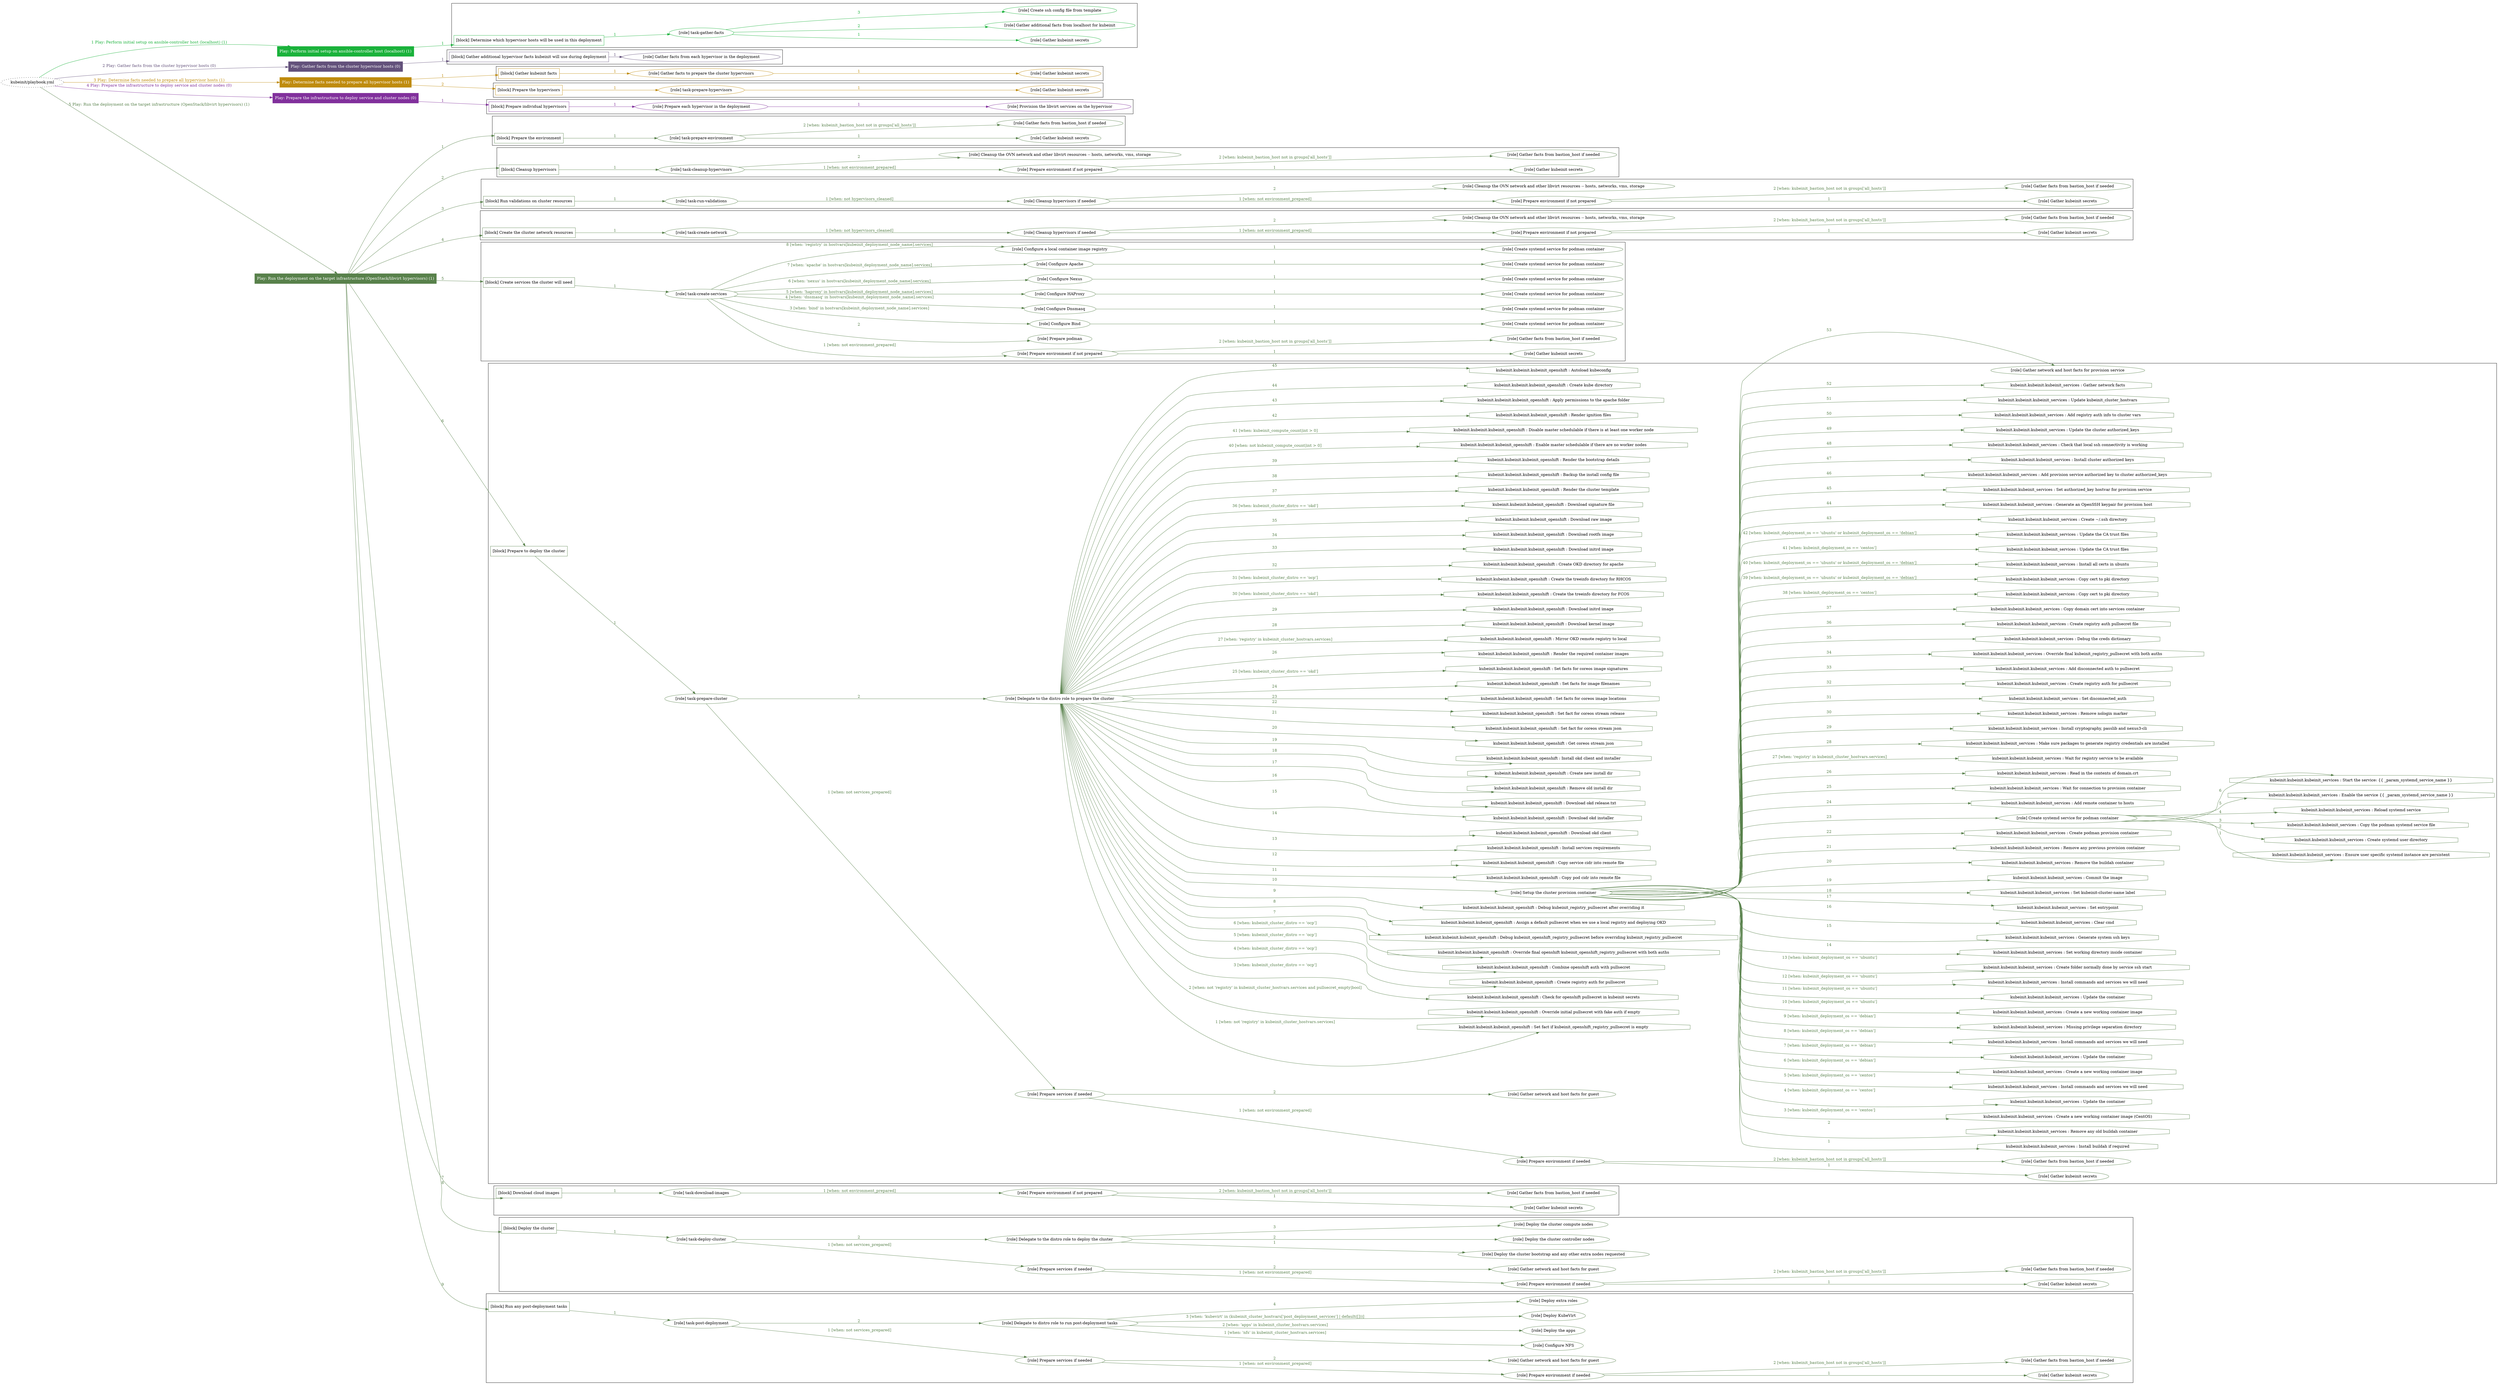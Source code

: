 digraph {
	graph [concentrate=true ordering=in rankdir=LR ratio=fill]
	edge [esep=5 sep=10]
	"kubeinit/playbook.yml" [URL="/home/runner/work/kubeinit/kubeinit/kubeinit/playbook.yml" id=playbook_b0340fb0 style=dotted]
	"kubeinit/playbook.yml" -> play_f0338d3d [label="1 Play: Perform initial setup on ansible-controller host (localhost) (1)" color="#1ab23b" fontcolor="#1ab23b" id=edge_play_f0338d3d labeltooltip="1 Play: Perform initial setup on ansible-controller host (localhost) (1)" tooltip="1 Play: Perform initial setup on ansible-controller host (localhost) (1)"]
	subgraph "Play: Perform initial setup on ansible-controller host (localhost) (1)" {
		play_f0338d3d [label="Play: Perform initial setup on ansible-controller host (localhost) (1)" URL="/home/runner/work/kubeinit/kubeinit/kubeinit/playbook.yml" color="#1ab23b" fontcolor="#ffffff" id=play_f0338d3d shape=box style=filled tooltip=localhost]
		play_f0338d3d -> block_eadd00f8 [label=1 color="#1ab23b" fontcolor="#1ab23b" id=edge_block_eadd00f8 labeltooltip=1 tooltip=1]
		subgraph cluster_block_eadd00f8 {
			block_eadd00f8 [label="[block] Determine which hypervisor hosts will be used in this deployment" URL="/home/runner/work/kubeinit/kubeinit/kubeinit/playbook.yml" color="#1ab23b" id=block_eadd00f8 labeltooltip="Determine which hypervisor hosts will be used in this deployment" shape=box tooltip="Determine which hypervisor hosts will be used in this deployment"]
			block_eadd00f8 -> role_21ba6608 [label="1 " color="#1ab23b" fontcolor="#1ab23b" id=edge_role_21ba6608 labeltooltip="1 " tooltip="1 "]
			subgraph "task-gather-facts" {
				role_21ba6608 [label="[role] task-gather-facts" URL="/home/runner/work/kubeinit/kubeinit/kubeinit/playbook.yml" color="#1ab23b" id=role_21ba6608 tooltip="task-gather-facts"]
				role_21ba6608 -> role_034dcb30 [label="1 " color="#1ab23b" fontcolor="#1ab23b" id=edge_role_034dcb30 labeltooltip="1 " tooltip="1 "]
				subgraph "Gather kubeinit secrets" {
					role_034dcb30 [label="[role] Gather kubeinit secrets" URL="/home/runner/.ansible/collections/ansible_collections/kubeinit/kubeinit/roles/kubeinit_prepare/tasks/build_hypervisors_group.yml" color="#1ab23b" id=role_034dcb30 tooltip="Gather kubeinit secrets"]
				}
				role_21ba6608 -> role_1a30c9e2 [label="2 " color="#1ab23b" fontcolor="#1ab23b" id=edge_role_1a30c9e2 labeltooltip="2 " tooltip="2 "]
				subgraph "Gather additional facts from localhost for kubeinit" {
					role_1a30c9e2 [label="[role] Gather additional facts from localhost for kubeinit" URL="/home/runner/.ansible/collections/ansible_collections/kubeinit/kubeinit/roles/kubeinit_prepare/tasks/build_hypervisors_group.yml" color="#1ab23b" id=role_1a30c9e2 tooltip="Gather additional facts from localhost for kubeinit"]
				}
				role_21ba6608 -> role_73804586 [label="3 " color="#1ab23b" fontcolor="#1ab23b" id=edge_role_73804586 labeltooltip="3 " tooltip="3 "]
				subgraph "Create ssh config file from template" {
					role_73804586 [label="[role] Create ssh config file from template" URL="/home/runner/.ansible/collections/ansible_collections/kubeinit/kubeinit/roles/kubeinit_prepare/tasks/build_hypervisors_group.yml" color="#1ab23b" id=role_73804586 tooltip="Create ssh config file from template"]
				}
			}
		}
	}
	"kubeinit/playbook.yml" -> play_443356be [label="2 Play: Gather facts from the cluster hypervisor hosts (0)" color="#63517b" fontcolor="#63517b" id=edge_play_443356be labeltooltip="2 Play: Gather facts from the cluster hypervisor hosts (0)" tooltip="2 Play: Gather facts from the cluster hypervisor hosts (0)"]
	subgraph "Play: Gather facts from the cluster hypervisor hosts (0)" {
		play_443356be [label="Play: Gather facts from the cluster hypervisor hosts (0)" URL="/home/runner/work/kubeinit/kubeinit/kubeinit/playbook.yml" color="#63517b" fontcolor="#ffffff" id=play_443356be shape=box style=filled tooltip="Play: Gather facts from the cluster hypervisor hosts (0)"]
		play_443356be -> block_78ac37b6 [label=1 color="#63517b" fontcolor="#63517b" id=edge_block_78ac37b6 labeltooltip=1 tooltip=1]
		subgraph cluster_block_78ac37b6 {
			block_78ac37b6 [label="[block] Gather additional hypervisor facts kubeinit will use during deployment" URL="/home/runner/work/kubeinit/kubeinit/kubeinit/playbook.yml" color="#63517b" id=block_78ac37b6 labeltooltip="Gather additional hypervisor facts kubeinit will use during deployment" shape=box tooltip="Gather additional hypervisor facts kubeinit will use during deployment"]
			block_78ac37b6 -> role_5dbf6488 [label="1 " color="#63517b" fontcolor="#63517b" id=edge_role_5dbf6488 labeltooltip="1 " tooltip="1 "]
			subgraph "Gather facts from each hypervisor in the deployment" {
				role_5dbf6488 [label="[role] Gather facts from each hypervisor in the deployment" URL="/home/runner/work/kubeinit/kubeinit/kubeinit/playbook.yml" color="#63517b" id=role_5dbf6488 tooltip="Gather facts from each hypervisor in the deployment"]
			}
		}
	}
	"kubeinit/playbook.yml" -> play_f5d88667 [label="3 Play: Determine facts needed to prepare all hypervisor hosts (1)" color="#bf8b0d" fontcolor="#bf8b0d" id=edge_play_f5d88667 labeltooltip="3 Play: Determine facts needed to prepare all hypervisor hosts (1)" tooltip="3 Play: Determine facts needed to prepare all hypervisor hosts (1)"]
	subgraph "Play: Determine facts needed to prepare all hypervisor hosts (1)" {
		play_f5d88667 [label="Play: Determine facts needed to prepare all hypervisor hosts (1)" URL="/home/runner/work/kubeinit/kubeinit/kubeinit/playbook.yml" color="#bf8b0d" fontcolor="#ffffff" id=play_f5d88667 shape=box style=filled tooltip=localhost]
		play_f5d88667 -> block_af1973fd [label=1 color="#bf8b0d" fontcolor="#bf8b0d" id=edge_block_af1973fd labeltooltip=1 tooltip=1]
		subgraph cluster_block_af1973fd {
			block_af1973fd [label="[block] Gather kubeinit facts" URL="/home/runner/work/kubeinit/kubeinit/kubeinit/playbook.yml" color="#bf8b0d" id=block_af1973fd labeltooltip="Gather kubeinit facts" shape=box tooltip="Gather kubeinit facts"]
			block_af1973fd -> role_3cc45c84 [label="1 " color="#bf8b0d" fontcolor="#bf8b0d" id=edge_role_3cc45c84 labeltooltip="1 " tooltip="1 "]
			subgraph "Gather facts to prepare the cluster hypervisors" {
				role_3cc45c84 [label="[role] Gather facts to prepare the cluster hypervisors" URL="/home/runner/work/kubeinit/kubeinit/kubeinit/playbook.yml" color="#bf8b0d" id=role_3cc45c84 tooltip="Gather facts to prepare the cluster hypervisors"]
				role_3cc45c84 -> role_2adefd53 [label="1 " color="#bf8b0d" fontcolor="#bf8b0d" id=edge_role_2adefd53 labeltooltip="1 " tooltip="1 "]
				subgraph "Gather kubeinit secrets" {
					role_2adefd53 [label="[role] Gather kubeinit secrets" URL="/home/runner/.ansible/collections/ansible_collections/kubeinit/kubeinit/roles/kubeinit_prepare/tasks/gather_kubeinit_facts.yml" color="#bf8b0d" id=role_2adefd53 tooltip="Gather kubeinit secrets"]
				}
			}
		}
		play_f5d88667 -> block_24e8e448 [label=2 color="#bf8b0d" fontcolor="#bf8b0d" id=edge_block_24e8e448 labeltooltip=2 tooltip=2]
		subgraph cluster_block_24e8e448 {
			block_24e8e448 [label="[block] Prepare the hypervisors" URL="/home/runner/work/kubeinit/kubeinit/kubeinit/playbook.yml" color="#bf8b0d" id=block_24e8e448 labeltooltip="Prepare the hypervisors" shape=box tooltip="Prepare the hypervisors"]
			block_24e8e448 -> role_f1e0e04c [label="1 " color="#bf8b0d" fontcolor="#bf8b0d" id=edge_role_f1e0e04c labeltooltip="1 " tooltip="1 "]
			subgraph "task-prepare-hypervisors" {
				role_f1e0e04c [label="[role] task-prepare-hypervisors" URL="/home/runner/work/kubeinit/kubeinit/kubeinit/playbook.yml" color="#bf8b0d" id=role_f1e0e04c tooltip="task-prepare-hypervisors"]
				role_f1e0e04c -> role_bab02dba [label="1 " color="#bf8b0d" fontcolor="#bf8b0d" id=edge_role_bab02dba labeltooltip="1 " tooltip="1 "]
				subgraph "Gather kubeinit secrets" {
					role_bab02dba [label="[role] Gather kubeinit secrets" URL="/home/runner/.ansible/collections/ansible_collections/kubeinit/kubeinit/roles/kubeinit_prepare/tasks/gather_kubeinit_facts.yml" color="#bf8b0d" id=role_bab02dba tooltip="Gather kubeinit secrets"]
				}
			}
		}
	}
	"kubeinit/playbook.yml" -> play_03057369 [label="4 Play: Prepare the infrastructure to deploy service and cluster nodes (0)" color="#81309c" fontcolor="#81309c" id=edge_play_03057369 labeltooltip="4 Play: Prepare the infrastructure to deploy service and cluster nodes (0)" tooltip="4 Play: Prepare the infrastructure to deploy service and cluster nodes (0)"]
	subgraph "Play: Prepare the infrastructure to deploy service and cluster nodes (0)" {
		play_03057369 [label="Play: Prepare the infrastructure to deploy service and cluster nodes (0)" URL="/home/runner/work/kubeinit/kubeinit/kubeinit/playbook.yml" color="#81309c" fontcolor="#ffffff" id=play_03057369 shape=box style=filled tooltip="Play: Prepare the infrastructure to deploy service and cluster nodes (0)"]
		play_03057369 -> block_aeb4a856 [label=1 color="#81309c" fontcolor="#81309c" id=edge_block_aeb4a856 labeltooltip=1 tooltip=1]
		subgraph cluster_block_aeb4a856 {
			block_aeb4a856 [label="[block] Prepare individual hypervisors" URL="/home/runner/work/kubeinit/kubeinit/kubeinit/playbook.yml" color="#81309c" id=block_aeb4a856 labeltooltip="Prepare individual hypervisors" shape=box tooltip="Prepare individual hypervisors"]
			block_aeb4a856 -> role_d6e91380 [label="1 " color="#81309c" fontcolor="#81309c" id=edge_role_d6e91380 labeltooltip="1 " tooltip="1 "]
			subgraph "Prepare each hypervisor in the deployment" {
				role_d6e91380 [label="[role] Prepare each hypervisor in the deployment" URL="/home/runner/work/kubeinit/kubeinit/kubeinit/playbook.yml" color="#81309c" id=role_d6e91380 tooltip="Prepare each hypervisor in the deployment"]
				role_d6e91380 -> role_f2ec90dd [label="1 " color="#81309c" fontcolor="#81309c" id=edge_role_f2ec90dd labeltooltip="1 " tooltip="1 "]
				subgraph "Provision the libvirt services on the hypervisor" {
					role_f2ec90dd [label="[role] Provision the libvirt services on the hypervisor" URL="/home/runner/.ansible/collections/ansible_collections/kubeinit/kubeinit/roles/kubeinit_prepare/tasks/prepare_hypervisor.yml" color="#81309c" id=role_f2ec90dd tooltip="Provision the libvirt services on the hypervisor"]
				}
			}
		}
	}
	"kubeinit/playbook.yml" -> play_fc826795 [label="5 Play: Run the deployment on the target infrastructure (OpenStack/libvirt hypervisors) (1)" color="#58814b" fontcolor="#58814b" id=edge_play_fc826795 labeltooltip="5 Play: Run the deployment on the target infrastructure (OpenStack/libvirt hypervisors) (1)" tooltip="5 Play: Run the deployment on the target infrastructure (OpenStack/libvirt hypervisors) (1)"]
	subgraph "Play: Run the deployment on the target infrastructure (OpenStack/libvirt hypervisors) (1)" {
		play_fc826795 [label="Play: Run the deployment on the target infrastructure (OpenStack/libvirt hypervisors) (1)" URL="/home/runner/work/kubeinit/kubeinit/kubeinit/playbook.yml" color="#58814b" fontcolor="#ffffff" id=play_fc826795 shape=box style=filled tooltip=localhost]
		play_fc826795 -> block_d469d690 [label=1 color="#58814b" fontcolor="#58814b" id=edge_block_d469d690 labeltooltip=1 tooltip=1]
		subgraph cluster_block_d469d690 {
			block_d469d690 [label="[block] Prepare the environment" URL="/home/runner/work/kubeinit/kubeinit/kubeinit/playbook.yml" color="#58814b" id=block_d469d690 labeltooltip="Prepare the environment" shape=box tooltip="Prepare the environment"]
			block_d469d690 -> role_0eafb5d0 [label="1 " color="#58814b" fontcolor="#58814b" id=edge_role_0eafb5d0 labeltooltip="1 " tooltip="1 "]
			subgraph "task-prepare-environment" {
				role_0eafb5d0 [label="[role] task-prepare-environment" URL="/home/runner/work/kubeinit/kubeinit/kubeinit/playbook.yml" color="#58814b" id=role_0eafb5d0 tooltip="task-prepare-environment"]
				role_0eafb5d0 -> role_785697aa [label="1 " color="#58814b" fontcolor="#58814b" id=edge_role_785697aa labeltooltip="1 " tooltip="1 "]
				subgraph "Gather kubeinit secrets" {
					role_785697aa [label="[role] Gather kubeinit secrets" URL="/home/runner/.ansible/collections/ansible_collections/kubeinit/kubeinit/roles/kubeinit_prepare/tasks/gather_kubeinit_facts.yml" color="#58814b" id=role_785697aa tooltip="Gather kubeinit secrets"]
				}
				role_0eafb5d0 -> role_3a14cdbd [label="2 [when: kubeinit_bastion_host not in groups['all_hosts']]" color="#58814b" fontcolor="#58814b" id=edge_role_3a14cdbd labeltooltip="2 [when: kubeinit_bastion_host not in groups['all_hosts']]" tooltip="2 [when: kubeinit_bastion_host not in groups['all_hosts']]"]
				subgraph "Gather facts from bastion_host if needed" {
					role_3a14cdbd [label="[role] Gather facts from bastion_host if needed" URL="/home/runner/.ansible/collections/ansible_collections/kubeinit/kubeinit/roles/kubeinit_prepare/tasks/main.yml" color="#58814b" id=role_3a14cdbd tooltip="Gather facts from bastion_host if needed"]
				}
			}
		}
		play_fc826795 -> block_e4d30f77 [label=2 color="#58814b" fontcolor="#58814b" id=edge_block_e4d30f77 labeltooltip=2 tooltip=2]
		subgraph cluster_block_e4d30f77 {
			block_e4d30f77 [label="[block] Cleanup hypervisors" URL="/home/runner/work/kubeinit/kubeinit/kubeinit/playbook.yml" color="#58814b" id=block_e4d30f77 labeltooltip="Cleanup hypervisors" shape=box tooltip="Cleanup hypervisors"]
			block_e4d30f77 -> role_c164086c [label="1 " color="#58814b" fontcolor="#58814b" id=edge_role_c164086c labeltooltip="1 " tooltip="1 "]
			subgraph "task-cleanup-hypervisors" {
				role_c164086c [label="[role] task-cleanup-hypervisors" URL="/home/runner/work/kubeinit/kubeinit/kubeinit/playbook.yml" color="#58814b" id=role_c164086c tooltip="task-cleanup-hypervisors"]
				role_c164086c -> role_eb651051 [label="1 [when: not environment_prepared]" color="#58814b" fontcolor="#58814b" id=edge_role_eb651051 labeltooltip="1 [when: not environment_prepared]" tooltip="1 [when: not environment_prepared]"]
				subgraph "Prepare environment if not prepared" {
					role_eb651051 [label="[role] Prepare environment if not prepared" URL="/home/runner/.ansible/collections/ansible_collections/kubeinit/kubeinit/roles/kubeinit_libvirt/tasks/cleanup_hypervisors.yml" color="#58814b" id=role_eb651051 tooltip="Prepare environment if not prepared"]
					role_eb651051 -> role_81553887 [label="1 " color="#58814b" fontcolor="#58814b" id=edge_role_81553887 labeltooltip="1 " tooltip="1 "]
					subgraph "Gather kubeinit secrets" {
						role_81553887 [label="[role] Gather kubeinit secrets" URL="/home/runner/.ansible/collections/ansible_collections/kubeinit/kubeinit/roles/kubeinit_prepare/tasks/gather_kubeinit_facts.yml" color="#58814b" id=role_81553887 tooltip="Gather kubeinit secrets"]
					}
					role_eb651051 -> role_e292663b [label="2 [when: kubeinit_bastion_host not in groups['all_hosts']]" color="#58814b" fontcolor="#58814b" id=edge_role_e292663b labeltooltip="2 [when: kubeinit_bastion_host not in groups['all_hosts']]" tooltip="2 [when: kubeinit_bastion_host not in groups['all_hosts']]"]
					subgraph "Gather facts from bastion_host if needed" {
						role_e292663b [label="[role] Gather facts from bastion_host if needed" URL="/home/runner/.ansible/collections/ansible_collections/kubeinit/kubeinit/roles/kubeinit_prepare/tasks/main.yml" color="#58814b" id=role_e292663b tooltip="Gather facts from bastion_host if needed"]
					}
				}
				role_c164086c -> role_88931e33 [label="2 " color="#58814b" fontcolor="#58814b" id=edge_role_88931e33 labeltooltip="2 " tooltip="2 "]
				subgraph "Cleanup the OVN network and other libvirt resources -- hosts, networks, vms, storage" {
					role_88931e33 [label="[role] Cleanup the OVN network and other libvirt resources -- hosts, networks, vms, storage" URL="/home/runner/.ansible/collections/ansible_collections/kubeinit/kubeinit/roles/kubeinit_libvirt/tasks/cleanup_hypervisors.yml" color="#58814b" id=role_88931e33 tooltip="Cleanup the OVN network and other libvirt resources -- hosts, networks, vms, storage"]
				}
			}
		}
		play_fc826795 -> block_e6aab0db [label=3 color="#58814b" fontcolor="#58814b" id=edge_block_e6aab0db labeltooltip=3 tooltip=3]
		subgraph cluster_block_e6aab0db {
			block_e6aab0db [label="[block] Run validations on cluster resources" URL="/home/runner/work/kubeinit/kubeinit/kubeinit/playbook.yml" color="#58814b" id=block_e6aab0db labeltooltip="Run validations on cluster resources" shape=box tooltip="Run validations on cluster resources"]
			block_e6aab0db -> role_a26c3224 [label="1 " color="#58814b" fontcolor="#58814b" id=edge_role_a26c3224 labeltooltip="1 " tooltip="1 "]
			subgraph "task-run-validations" {
				role_a26c3224 [label="[role] task-run-validations" URL="/home/runner/work/kubeinit/kubeinit/kubeinit/playbook.yml" color="#58814b" id=role_a26c3224 tooltip="task-run-validations"]
				role_a26c3224 -> role_5396350a [label="1 [when: not hypervisors_cleaned]" color="#58814b" fontcolor="#58814b" id=edge_role_5396350a labeltooltip="1 [when: not hypervisors_cleaned]" tooltip="1 [when: not hypervisors_cleaned]"]
				subgraph "Cleanup hypervisors if needed" {
					role_5396350a [label="[role] Cleanup hypervisors if needed" URL="/home/runner/.ansible/collections/ansible_collections/kubeinit/kubeinit/roles/kubeinit_validations/tasks/main.yml" color="#58814b" id=role_5396350a tooltip="Cleanup hypervisors if needed"]
					role_5396350a -> role_a771efa6 [label="1 [when: not environment_prepared]" color="#58814b" fontcolor="#58814b" id=edge_role_a771efa6 labeltooltip="1 [when: not environment_prepared]" tooltip="1 [when: not environment_prepared]"]
					subgraph "Prepare environment if not prepared" {
						role_a771efa6 [label="[role] Prepare environment if not prepared" URL="/home/runner/.ansible/collections/ansible_collections/kubeinit/kubeinit/roles/kubeinit_libvirt/tasks/cleanup_hypervisors.yml" color="#58814b" id=role_a771efa6 tooltip="Prepare environment if not prepared"]
						role_a771efa6 -> role_a3e742fa [label="1 " color="#58814b" fontcolor="#58814b" id=edge_role_a3e742fa labeltooltip="1 " tooltip="1 "]
						subgraph "Gather kubeinit secrets" {
							role_a3e742fa [label="[role] Gather kubeinit secrets" URL="/home/runner/.ansible/collections/ansible_collections/kubeinit/kubeinit/roles/kubeinit_prepare/tasks/gather_kubeinit_facts.yml" color="#58814b" id=role_a3e742fa tooltip="Gather kubeinit secrets"]
						}
						role_a771efa6 -> role_3b38769f [label="2 [when: kubeinit_bastion_host not in groups['all_hosts']]" color="#58814b" fontcolor="#58814b" id=edge_role_3b38769f labeltooltip="2 [when: kubeinit_bastion_host not in groups['all_hosts']]" tooltip="2 [when: kubeinit_bastion_host not in groups['all_hosts']]"]
						subgraph "Gather facts from bastion_host if needed" {
							role_3b38769f [label="[role] Gather facts from bastion_host if needed" URL="/home/runner/.ansible/collections/ansible_collections/kubeinit/kubeinit/roles/kubeinit_prepare/tasks/main.yml" color="#58814b" id=role_3b38769f tooltip="Gather facts from bastion_host if needed"]
						}
					}
					role_5396350a -> role_8eff3ca6 [label="2 " color="#58814b" fontcolor="#58814b" id=edge_role_8eff3ca6 labeltooltip="2 " tooltip="2 "]
					subgraph "Cleanup the OVN network and other libvirt resources -- hosts, networks, vms, storage" {
						role_8eff3ca6 [label="[role] Cleanup the OVN network and other libvirt resources -- hosts, networks, vms, storage" URL="/home/runner/.ansible/collections/ansible_collections/kubeinit/kubeinit/roles/kubeinit_libvirt/tasks/cleanup_hypervisors.yml" color="#58814b" id=role_8eff3ca6 tooltip="Cleanup the OVN network and other libvirt resources -- hosts, networks, vms, storage"]
					}
				}
			}
		}
		play_fc826795 -> block_2587e712 [label=4 color="#58814b" fontcolor="#58814b" id=edge_block_2587e712 labeltooltip=4 tooltip=4]
		subgraph cluster_block_2587e712 {
			block_2587e712 [label="[block] Create the cluster network resources" URL="/home/runner/work/kubeinit/kubeinit/kubeinit/playbook.yml" color="#58814b" id=block_2587e712 labeltooltip="Create the cluster network resources" shape=box tooltip="Create the cluster network resources"]
			block_2587e712 -> role_0da17652 [label="1 " color="#58814b" fontcolor="#58814b" id=edge_role_0da17652 labeltooltip="1 " tooltip="1 "]
			subgraph "task-create-network" {
				role_0da17652 [label="[role] task-create-network" URL="/home/runner/work/kubeinit/kubeinit/kubeinit/playbook.yml" color="#58814b" id=role_0da17652 tooltip="task-create-network"]
				role_0da17652 -> role_eefd1c6d [label="1 [when: not hypervisors_cleaned]" color="#58814b" fontcolor="#58814b" id=edge_role_eefd1c6d labeltooltip="1 [when: not hypervisors_cleaned]" tooltip="1 [when: not hypervisors_cleaned]"]
				subgraph "Cleanup hypervisors if needed" {
					role_eefd1c6d [label="[role] Cleanup hypervisors if needed" URL="/home/runner/.ansible/collections/ansible_collections/kubeinit/kubeinit/roles/kubeinit_libvirt/tasks/create_network.yml" color="#58814b" id=role_eefd1c6d tooltip="Cleanup hypervisors if needed"]
					role_eefd1c6d -> role_961515aa [label="1 [when: not environment_prepared]" color="#58814b" fontcolor="#58814b" id=edge_role_961515aa labeltooltip="1 [when: not environment_prepared]" tooltip="1 [when: not environment_prepared]"]
					subgraph "Prepare environment if not prepared" {
						role_961515aa [label="[role] Prepare environment if not prepared" URL="/home/runner/.ansible/collections/ansible_collections/kubeinit/kubeinit/roles/kubeinit_libvirt/tasks/cleanup_hypervisors.yml" color="#58814b" id=role_961515aa tooltip="Prepare environment if not prepared"]
						role_961515aa -> role_5a2ccf04 [label="1 " color="#58814b" fontcolor="#58814b" id=edge_role_5a2ccf04 labeltooltip="1 " tooltip="1 "]
						subgraph "Gather kubeinit secrets" {
							role_5a2ccf04 [label="[role] Gather kubeinit secrets" URL="/home/runner/.ansible/collections/ansible_collections/kubeinit/kubeinit/roles/kubeinit_prepare/tasks/gather_kubeinit_facts.yml" color="#58814b" id=role_5a2ccf04 tooltip="Gather kubeinit secrets"]
						}
						role_961515aa -> role_d407825d [label="2 [when: kubeinit_bastion_host not in groups['all_hosts']]" color="#58814b" fontcolor="#58814b" id=edge_role_d407825d labeltooltip="2 [when: kubeinit_bastion_host not in groups['all_hosts']]" tooltip="2 [when: kubeinit_bastion_host not in groups['all_hosts']]"]
						subgraph "Gather facts from bastion_host if needed" {
							role_d407825d [label="[role] Gather facts from bastion_host if needed" URL="/home/runner/.ansible/collections/ansible_collections/kubeinit/kubeinit/roles/kubeinit_prepare/tasks/main.yml" color="#58814b" id=role_d407825d tooltip="Gather facts from bastion_host if needed"]
						}
					}
					role_eefd1c6d -> role_0c2fbd69 [label="2 " color="#58814b" fontcolor="#58814b" id=edge_role_0c2fbd69 labeltooltip="2 " tooltip="2 "]
					subgraph "Cleanup the OVN network and other libvirt resources -- hosts, networks, vms, storage" {
						role_0c2fbd69 [label="[role] Cleanup the OVN network and other libvirt resources -- hosts, networks, vms, storage" URL="/home/runner/.ansible/collections/ansible_collections/kubeinit/kubeinit/roles/kubeinit_libvirt/tasks/cleanup_hypervisors.yml" color="#58814b" id=role_0c2fbd69 tooltip="Cleanup the OVN network and other libvirt resources -- hosts, networks, vms, storage"]
					}
				}
			}
		}
		play_fc826795 -> block_bec45db1 [label=5 color="#58814b" fontcolor="#58814b" id=edge_block_bec45db1 labeltooltip=5 tooltip=5]
		subgraph cluster_block_bec45db1 {
			block_bec45db1 [label="[block] Create services the cluster will need" URL="/home/runner/work/kubeinit/kubeinit/kubeinit/playbook.yml" color="#58814b" id=block_bec45db1 labeltooltip="Create services the cluster will need" shape=box tooltip="Create services the cluster will need"]
			block_bec45db1 -> role_04f10417 [label="1 " color="#58814b" fontcolor="#58814b" id=edge_role_04f10417 labeltooltip="1 " tooltip="1 "]
			subgraph "task-create-services" {
				role_04f10417 [label="[role] task-create-services" URL="/home/runner/work/kubeinit/kubeinit/kubeinit/playbook.yml" color="#58814b" id=role_04f10417 tooltip="task-create-services"]
				role_04f10417 -> role_3fa907e2 [label="1 [when: not environment_prepared]" color="#58814b" fontcolor="#58814b" id=edge_role_3fa907e2 labeltooltip="1 [when: not environment_prepared]" tooltip="1 [when: not environment_prepared]"]
				subgraph "Prepare environment if not prepared" {
					role_3fa907e2 [label="[role] Prepare environment if not prepared" URL="/home/runner/.ansible/collections/ansible_collections/kubeinit/kubeinit/roles/kubeinit_services/tasks/main.yml" color="#58814b" id=role_3fa907e2 tooltip="Prepare environment if not prepared"]
					role_3fa907e2 -> role_bc3b80f2 [label="1 " color="#58814b" fontcolor="#58814b" id=edge_role_bc3b80f2 labeltooltip="1 " tooltip="1 "]
					subgraph "Gather kubeinit secrets" {
						role_bc3b80f2 [label="[role] Gather kubeinit secrets" URL="/home/runner/.ansible/collections/ansible_collections/kubeinit/kubeinit/roles/kubeinit_prepare/tasks/gather_kubeinit_facts.yml" color="#58814b" id=role_bc3b80f2 tooltip="Gather kubeinit secrets"]
					}
					role_3fa907e2 -> role_2ee3886d [label="2 [when: kubeinit_bastion_host not in groups['all_hosts']]" color="#58814b" fontcolor="#58814b" id=edge_role_2ee3886d labeltooltip="2 [when: kubeinit_bastion_host not in groups['all_hosts']]" tooltip="2 [when: kubeinit_bastion_host not in groups['all_hosts']]"]
					subgraph "Gather facts from bastion_host if needed" {
						role_2ee3886d [label="[role] Gather facts from bastion_host if needed" URL="/home/runner/.ansible/collections/ansible_collections/kubeinit/kubeinit/roles/kubeinit_prepare/tasks/main.yml" color="#58814b" id=role_2ee3886d tooltip="Gather facts from bastion_host if needed"]
					}
				}
				role_04f10417 -> role_50a8ab73 [label="2 " color="#58814b" fontcolor="#58814b" id=edge_role_50a8ab73 labeltooltip="2 " tooltip="2 "]
				subgraph "Prepare podman" {
					role_50a8ab73 [label="[role] Prepare podman" URL="/home/runner/.ansible/collections/ansible_collections/kubeinit/kubeinit/roles/kubeinit_services/tasks/00_create_service_pod.yml" color="#58814b" id=role_50a8ab73 tooltip="Prepare podman"]
				}
				role_04f10417 -> role_52080eef [label="3 [when: 'bind' in hostvars[kubeinit_deployment_node_name].services]" color="#58814b" fontcolor="#58814b" id=edge_role_52080eef labeltooltip="3 [when: 'bind' in hostvars[kubeinit_deployment_node_name].services]" tooltip="3 [when: 'bind' in hostvars[kubeinit_deployment_node_name].services]"]
				subgraph "Configure Bind" {
					role_52080eef [label="[role] Configure Bind" URL="/home/runner/.ansible/collections/ansible_collections/kubeinit/kubeinit/roles/kubeinit_services/tasks/start_services_containers.yml" color="#58814b" id=role_52080eef tooltip="Configure Bind"]
					role_52080eef -> role_3cfbe25e [label="1 " color="#58814b" fontcolor="#58814b" id=edge_role_3cfbe25e labeltooltip="1 " tooltip="1 "]
					subgraph "Create systemd service for podman container" {
						role_3cfbe25e [label="[role] Create systemd service for podman container" URL="/home/runner/.ansible/collections/ansible_collections/kubeinit/kubeinit/roles/kubeinit_bind/tasks/main.yml" color="#58814b" id=role_3cfbe25e tooltip="Create systemd service for podman container"]
					}
				}
				role_04f10417 -> role_9cca9896 [label="4 [when: 'dnsmasq' in hostvars[kubeinit_deployment_node_name].services]" color="#58814b" fontcolor="#58814b" id=edge_role_9cca9896 labeltooltip="4 [when: 'dnsmasq' in hostvars[kubeinit_deployment_node_name].services]" tooltip="4 [when: 'dnsmasq' in hostvars[kubeinit_deployment_node_name].services]"]
				subgraph "Configure Dnsmasq" {
					role_9cca9896 [label="[role] Configure Dnsmasq" URL="/home/runner/.ansible/collections/ansible_collections/kubeinit/kubeinit/roles/kubeinit_services/tasks/start_services_containers.yml" color="#58814b" id=role_9cca9896 tooltip="Configure Dnsmasq"]
					role_9cca9896 -> role_d443cd61 [label="1 " color="#58814b" fontcolor="#58814b" id=edge_role_d443cd61 labeltooltip="1 " tooltip="1 "]
					subgraph "Create systemd service for podman container" {
						role_d443cd61 [label="[role] Create systemd service for podman container" URL="/home/runner/.ansible/collections/ansible_collections/kubeinit/kubeinit/roles/kubeinit_dnsmasq/tasks/main.yml" color="#58814b" id=role_d443cd61 tooltip="Create systemd service for podman container"]
					}
				}
				role_04f10417 -> role_0f7e63e3 [label="5 [when: 'haproxy' in hostvars[kubeinit_deployment_node_name].services]" color="#58814b" fontcolor="#58814b" id=edge_role_0f7e63e3 labeltooltip="5 [when: 'haproxy' in hostvars[kubeinit_deployment_node_name].services]" tooltip="5 [when: 'haproxy' in hostvars[kubeinit_deployment_node_name].services]"]
				subgraph "Configure HAProxy" {
					role_0f7e63e3 [label="[role] Configure HAProxy" URL="/home/runner/.ansible/collections/ansible_collections/kubeinit/kubeinit/roles/kubeinit_services/tasks/start_services_containers.yml" color="#58814b" id=role_0f7e63e3 tooltip="Configure HAProxy"]
					role_0f7e63e3 -> role_d425d05b [label="1 " color="#58814b" fontcolor="#58814b" id=edge_role_d425d05b labeltooltip="1 " tooltip="1 "]
					subgraph "Create systemd service for podman container" {
						role_d425d05b [label="[role] Create systemd service for podman container" URL="/home/runner/.ansible/collections/ansible_collections/kubeinit/kubeinit/roles/kubeinit_haproxy/tasks/main.yml" color="#58814b" id=role_d425d05b tooltip="Create systemd service for podman container"]
					}
				}
				role_04f10417 -> role_1622e1e7 [label="6 [when: 'nexus' in hostvars[kubeinit_deployment_node_name].services]" color="#58814b" fontcolor="#58814b" id=edge_role_1622e1e7 labeltooltip="6 [when: 'nexus' in hostvars[kubeinit_deployment_node_name].services]" tooltip="6 [when: 'nexus' in hostvars[kubeinit_deployment_node_name].services]"]
				subgraph "Configure Nexus" {
					role_1622e1e7 [label="[role] Configure Nexus" URL="/home/runner/.ansible/collections/ansible_collections/kubeinit/kubeinit/roles/kubeinit_services/tasks/start_services_containers.yml" color="#58814b" id=role_1622e1e7 tooltip="Configure Nexus"]
					role_1622e1e7 -> role_d3aef389 [label="1 " color="#58814b" fontcolor="#58814b" id=edge_role_d3aef389 labeltooltip="1 " tooltip="1 "]
					subgraph "Create systemd service for podman container" {
						role_d3aef389 [label="[role] Create systemd service for podman container" URL="/home/runner/.ansible/collections/ansible_collections/kubeinit/kubeinit/roles/kubeinit_nexus/tasks/main.yml" color="#58814b" id=role_d3aef389 tooltip="Create systemd service for podman container"]
					}
				}
				role_04f10417 -> role_135a111f [label="7 [when: 'apache' in hostvars[kubeinit_deployment_node_name].services]" color="#58814b" fontcolor="#58814b" id=edge_role_135a111f labeltooltip="7 [when: 'apache' in hostvars[kubeinit_deployment_node_name].services]" tooltip="7 [when: 'apache' in hostvars[kubeinit_deployment_node_name].services]"]
				subgraph "Configure Apache" {
					role_135a111f [label="[role] Configure Apache" URL="/home/runner/.ansible/collections/ansible_collections/kubeinit/kubeinit/roles/kubeinit_services/tasks/start_services_containers.yml" color="#58814b" id=role_135a111f tooltip="Configure Apache"]
					role_135a111f -> role_45d77ac8 [label="1 " color="#58814b" fontcolor="#58814b" id=edge_role_45d77ac8 labeltooltip="1 " tooltip="1 "]
					subgraph "Create systemd service for podman container" {
						role_45d77ac8 [label="[role] Create systemd service for podman container" URL="/home/runner/.ansible/collections/ansible_collections/kubeinit/kubeinit/roles/kubeinit_apache/tasks/main.yml" color="#58814b" id=role_45d77ac8 tooltip="Create systemd service for podman container"]
					}
				}
				role_04f10417 -> role_53b0a372 [label="8 [when: 'registry' in hostvars[kubeinit_deployment_node_name].services]" color="#58814b" fontcolor="#58814b" id=edge_role_53b0a372 labeltooltip="8 [when: 'registry' in hostvars[kubeinit_deployment_node_name].services]" tooltip="8 [when: 'registry' in hostvars[kubeinit_deployment_node_name].services]"]
				subgraph "Configure a local container image registry" {
					role_53b0a372 [label="[role] Configure a local container image registry" URL="/home/runner/.ansible/collections/ansible_collections/kubeinit/kubeinit/roles/kubeinit_services/tasks/start_services_containers.yml" color="#58814b" id=role_53b0a372 tooltip="Configure a local container image registry"]
					role_53b0a372 -> role_8dfea37b [label="1 " color="#58814b" fontcolor="#58814b" id=edge_role_8dfea37b labeltooltip="1 " tooltip="1 "]
					subgraph "Create systemd service for podman container" {
						role_8dfea37b [label="[role] Create systemd service for podman container" URL="/home/runner/.ansible/collections/ansible_collections/kubeinit/kubeinit/roles/kubeinit_registry/tasks/main.yml" color="#58814b" id=role_8dfea37b tooltip="Create systemd service for podman container"]
					}
				}
			}
		}
		play_fc826795 -> block_9ce8feb8 [label=6 color="#58814b" fontcolor="#58814b" id=edge_block_9ce8feb8 labeltooltip=6 tooltip=6]
		subgraph cluster_block_9ce8feb8 {
			block_9ce8feb8 [label="[block] Prepare to deploy the cluster" URL="/home/runner/work/kubeinit/kubeinit/kubeinit/playbook.yml" color="#58814b" id=block_9ce8feb8 labeltooltip="Prepare to deploy the cluster" shape=box tooltip="Prepare to deploy the cluster"]
			block_9ce8feb8 -> role_566f5d47 [label="1 " color="#58814b" fontcolor="#58814b" id=edge_role_566f5d47 labeltooltip="1 " tooltip="1 "]
			subgraph "task-prepare-cluster" {
				role_566f5d47 [label="[role] task-prepare-cluster" URL="/home/runner/work/kubeinit/kubeinit/kubeinit/playbook.yml" color="#58814b" id=role_566f5d47 tooltip="task-prepare-cluster"]
				role_566f5d47 -> role_8b081b7d [label="1 [when: not services_prepared]" color="#58814b" fontcolor="#58814b" id=edge_role_8b081b7d labeltooltip="1 [when: not services_prepared]" tooltip="1 [when: not services_prepared]"]
				subgraph "Prepare services if needed" {
					role_8b081b7d [label="[role] Prepare services if needed" URL="/home/runner/.ansible/collections/ansible_collections/kubeinit/kubeinit/roles/kubeinit_prepare/tasks/prepare_cluster.yml" color="#58814b" id=role_8b081b7d tooltip="Prepare services if needed"]
					role_8b081b7d -> role_4a21769b [label="1 [when: not environment_prepared]" color="#58814b" fontcolor="#58814b" id=edge_role_4a21769b labeltooltip="1 [when: not environment_prepared]" tooltip="1 [when: not environment_prepared]"]
					subgraph "Prepare environment if needed" {
						role_4a21769b [label="[role] Prepare environment if needed" URL="/home/runner/.ansible/collections/ansible_collections/kubeinit/kubeinit/roles/kubeinit_services/tasks/prepare_services.yml" color="#58814b" id=role_4a21769b tooltip="Prepare environment if needed"]
						role_4a21769b -> role_3775ee83 [label="1 " color="#58814b" fontcolor="#58814b" id=edge_role_3775ee83 labeltooltip="1 " tooltip="1 "]
						subgraph "Gather kubeinit secrets" {
							role_3775ee83 [label="[role] Gather kubeinit secrets" URL="/home/runner/.ansible/collections/ansible_collections/kubeinit/kubeinit/roles/kubeinit_prepare/tasks/gather_kubeinit_facts.yml" color="#58814b" id=role_3775ee83 tooltip="Gather kubeinit secrets"]
						}
						role_4a21769b -> role_aef4bbec [label="2 [when: kubeinit_bastion_host not in groups['all_hosts']]" color="#58814b" fontcolor="#58814b" id=edge_role_aef4bbec labeltooltip="2 [when: kubeinit_bastion_host not in groups['all_hosts']]" tooltip="2 [when: kubeinit_bastion_host not in groups['all_hosts']]"]
						subgraph "Gather facts from bastion_host if needed" {
							role_aef4bbec [label="[role] Gather facts from bastion_host if needed" URL="/home/runner/.ansible/collections/ansible_collections/kubeinit/kubeinit/roles/kubeinit_prepare/tasks/main.yml" color="#58814b" id=role_aef4bbec tooltip="Gather facts from bastion_host if needed"]
						}
					}
					role_8b081b7d -> role_14f66b15 [label="2 " color="#58814b" fontcolor="#58814b" id=edge_role_14f66b15 labeltooltip="2 " tooltip="2 "]
					subgraph "Gather network and host facts for guest" {
						role_14f66b15 [label="[role] Gather network and host facts for guest" URL="/home/runner/.ansible/collections/ansible_collections/kubeinit/kubeinit/roles/kubeinit_services/tasks/prepare_services.yml" color="#58814b" id=role_14f66b15 tooltip="Gather network and host facts for guest"]
					}
				}
				role_566f5d47 -> role_68e5b810 [label="2 " color="#58814b" fontcolor="#58814b" id=edge_role_68e5b810 labeltooltip="2 " tooltip="2 "]
				subgraph "Delegate to the distro role to prepare the cluster" {
					role_68e5b810 [label="[role] Delegate to the distro role to prepare the cluster" URL="/home/runner/.ansible/collections/ansible_collections/kubeinit/kubeinit/roles/kubeinit_prepare/tasks/prepare_cluster.yml" color="#58814b" id=role_68e5b810 tooltip="Delegate to the distro role to prepare the cluster"]
					task_6d14dc3c [label="kubeinit.kubeinit.kubeinit_openshift : Set fact if kubeinit_openshift_registry_pullsecret is empty" URL="/home/runner/.ansible/collections/ansible_collections/kubeinit/kubeinit/roles/kubeinit_openshift/tasks/prepare_cluster.yml" color="#58814b" id=task_6d14dc3c shape=octagon tooltip="kubeinit.kubeinit.kubeinit_openshift : Set fact if kubeinit_openshift_registry_pullsecret is empty"]
					role_68e5b810 -> task_6d14dc3c [label="1 [when: not 'registry' in kubeinit_cluster_hostvars.services]" color="#58814b" fontcolor="#58814b" id=edge_task_6d14dc3c labeltooltip="1 [when: not 'registry' in kubeinit_cluster_hostvars.services]" tooltip="1 [when: not 'registry' in kubeinit_cluster_hostvars.services]"]
					task_eaead5ef [label="kubeinit.kubeinit.kubeinit_openshift : Override initial pullsecret with fake auth if empty" URL="/home/runner/.ansible/collections/ansible_collections/kubeinit/kubeinit/roles/kubeinit_openshift/tasks/prepare_cluster.yml" color="#58814b" id=task_eaead5ef shape=octagon tooltip="kubeinit.kubeinit.kubeinit_openshift : Override initial pullsecret with fake auth if empty"]
					role_68e5b810 -> task_eaead5ef [label="2 [when: not 'registry' in kubeinit_cluster_hostvars.services and pullsecret_empty|bool]" color="#58814b" fontcolor="#58814b" id=edge_task_eaead5ef labeltooltip="2 [when: not 'registry' in kubeinit_cluster_hostvars.services and pullsecret_empty|bool]" tooltip="2 [when: not 'registry' in kubeinit_cluster_hostvars.services and pullsecret_empty|bool]"]
					task_bed106ee [label="kubeinit.kubeinit.kubeinit_openshift : Check for openshift pullsecret in kubeinit secrets" URL="/home/runner/.ansible/collections/ansible_collections/kubeinit/kubeinit/roles/kubeinit_openshift/tasks/prepare_cluster.yml" color="#58814b" id=task_bed106ee shape=octagon tooltip="kubeinit.kubeinit.kubeinit_openshift : Check for openshift pullsecret in kubeinit secrets"]
					role_68e5b810 -> task_bed106ee [label="3 [when: kubeinit_cluster_distro == 'ocp']" color="#58814b" fontcolor="#58814b" id=edge_task_bed106ee labeltooltip="3 [when: kubeinit_cluster_distro == 'ocp']" tooltip="3 [when: kubeinit_cluster_distro == 'ocp']"]
					task_77a41ed8 [label="kubeinit.kubeinit.kubeinit_openshift : Create registry auth for pullsecret" URL="/home/runner/.ansible/collections/ansible_collections/kubeinit/kubeinit/roles/kubeinit_openshift/tasks/prepare_cluster.yml" color="#58814b" id=task_77a41ed8 shape=octagon tooltip="kubeinit.kubeinit.kubeinit_openshift : Create registry auth for pullsecret"]
					role_68e5b810 -> task_77a41ed8 [label="4 [when: kubeinit_cluster_distro == 'ocp']" color="#58814b" fontcolor="#58814b" id=edge_task_77a41ed8 labeltooltip="4 [when: kubeinit_cluster_distro == 'ocp']" tooltip="4 [when: kubeinit_cluster_distro == 'ocp']"]
					task_f9da271c [label="kubeinit.kubeinit.kubeinit_openshift : Combine openshift auth with pullsecret" URL="/home/runner/.ansible/collections/ansible_collections/kubeinit/kubeinit/roles/kubeinit_openshift/tasks/prepare_cluster.yml" color="#58814b" id=task_f9da271c shape=octagon tooltip="kubeinit.kubeinit.kubeinit_openshift : Combine openshift auth with pullsecret"]
					role_68e5b810 -> task_f9da271c [label="5 [when: kubeinit_cluster_distro == 'ocp']" color="#58814b" fontcolor="#58814b" id=edge_task_f9da271c labeltooltip="5 [when: kubeinit_cluster_distro == 'ocp']" tooltip="5 [when: kubeinit_cluster_distro == 'ocp']"]
					task_eb4b9bbb [label="kubeinit.kubeinit.kubeinit_openshift : Override final openshift kubeinit_openshift_registry_pullsecret with both auths" URL="/home/runner/.ansible/collections/ansible_collections/kubeinit/kubeinit/roles/kubeinit_openshift/tasks/prepare_cluster.yml" color="#58814b" id=task_eb4b9bbb shape=octagon tooltip="kubeinit.kubeinit.kubeinit_openshift : Override final openshift kubeinit_openshift_registry_pullsecret with both auths"]
					role_68e5b810 -> task_eb4b9bbb [label="6 [when: kubeinit_cluster_distro == 'ocp']" color="#58814b" fontcolor="#58814b" id=edge_task_eb4b9bbb labeltooltip="6 [when: kubeinit_cluster_distro == 'ocp']" tooltip="6 [when: kubeinit_cluster_distro == 'ocp']"]
					task_b5393cd1 [label="kubeinit.kubeinit.kubeinit_openshift : Debug kubeinit_openshift_registry_pullsecret before overriding kubeinit_registry_pullsecret" URL="/home/runner/.ansible/collections/ansible_collections/kubeinit/kubeinit/roles/kubeinit_openshift/tasks/prepare_cluster.yml" color="#58814b" id=task_b5393cd1 shape=octagon tooltip="kubeinit.kubeinit.kubeinit_openshift : Debug kubeinit_openshift_registry_pullsecret before overriding kubeinit_registry_pullsecret"]
					role_68e5b810 -> task_b5393cd1 [label="7 " color="#58814b" fontcolor="#58814b" id=edge_task_b5393cd1 labeltooltip="7 " tooltip="7 "]
					task_5c01e03f [label="kubeinit.kubeinit.kubeinit_openshift : Assign a default pullsecret when we use a local registry and deploying OKD" URL="/home/runner/.ansible/collections/ansible_collections/kubeinit/kubeinit/roles/kubeinit_openshift/tasks/prepare_cluster.yml" color="#58814b" id=task_5c01e03f shape=octagon tooltip="kubeinit.kubeinit.kubeinit_openshift : Assign a default pullsecret when we use a local registry and deploying OKD"]
					role_68e5b810 -> task_5c01e03f [label="8 " color="#58814b" fontcolor="#58814b" id=edge_task_5c01e03f labeltooltip="8 " tooltip="8 "]
					task_2ff189f5 [label="kubeinit.kubeinit.kubeinit_openshift : Debug kubeinit_registry_pullsecret after overriding it" URL="/home/runner/.ansible/collections/ansible_collections/kubeinit/kubeinit/roles/kubeinit_openshift/tasks/prepare_cluster.yml" color="#58814b" id=task_2ff189f5 shape=octagon tooltip="kubeinit.kubeinit.kubeinit_openshift : Debug kubeinit_registry_pullsecret after overriding it"]
					role_68e5b810 -> task_2ff189f5 [label="9 " color="#58814b" fontcolor="#58814b" id=edge_task_2ff189f5 labeltooltip="9 " tooltip="9 "]
					role_68e5b810 -> role_85c49ca5 [label="10 " color="#58814b" fontcolor="#58814b" id=edge_role_85c49ca5 labeltooltip="10 " tooltip="10 "]
					subgraph "Setup the cluster provision container" {
						role_85c49ca5 [label="[role] Setup the cluster provision container" URL="/home/runner/.ansible/collections/ansible_collections/kubeinit/kubeinit/roles/kubeinit_openshift/tasks/prepare_cluster.yml" color="#58814b" id=role_85c49ca5 tooltip="Setup the cluster provision container"]
						task_48df8a06 [label="kubeinit.kubeinit.kubeinit_services : Install buildah if required" URL="/home/runner/.ansible/collections/ansible_collections/kubeinit/kubeinit/roles/kubeinit_services/tasks/create_provision_container.yml" color="#58814b" id=task_48df8a06 shape=octagon tooltip="kubeinit.kubeinit.kubeinit_services : Install buildah if required"]
						role_85c49ca5 -> task_48df8a06 [label="1 " color="#58814b" fontcolor="#58814b" id=edge_task_48df8a06 labeltooltip="1 " tooltip="1 "]
						task_37d3fa86 [label="kubeinit.kubeinit.kubeinit_services : Remove any old buildah container" URL="/home/runner/.ansible/collections/ansible_collections/kubeinit/kubeinit/roles/kubeinit_services/tasks/create_provision_container.yml" color="#58814b" id=task_37d3fa86 shape=octagon tooltip="kubeinit.kubeinit.kubeinit_services : Remove any old buildah container"]
						role_85c49ca5 -> task_37d3fa86 [label="2 " color="#58814b" fontcolor="#58814b" id=edge_task_37d3fa86 labeltooltip="2 " tooltip="2 "]
						task_fc80147b [label="kubeinit.kubeinit.kubeinit_services : Create a new working container image (CentOS)" URL="/home/runner/.ansible/collections/ansible_collections/kubeinit/kubeinit/roles/kubeinit_services/tasks/create_provision_container.yml" color="#58814b" id=task_fc80147b shape=octagon tooltip="kubeinit.kubeinit.kubeinit_services : Create a new working container image (CentOS)"]
						role_85c49ca5 -> task_fc80147b [label="3 [when: kubeinit_deployment_os == 'centos']" color="#58814b" fontcolor="#58814b" id=edge_task_fc80147b labeltooltip="3 [when: kubeinit_deployment_os == 'centos']" tooltip="3 [when: kubeinit_deployment_os == 'centos']"]
						task_d8ef4eda [label="kubeinit.kubeinit.kubeinit_services : Update the container" URL="/home/runner/.ansible/collections/ansible_collections/kubeinit/kubeinit/roles/kubeinit_services/tasks/create_provision_container.yml" color="#58814b" id=task_d8ef4eda shape=octagon tooltip="kubeinit.kubeinit.kubeinit_services : Update the container"]
						role_85c49ca5 -> task_d8ef4eda [label="4 [when: kubeinit_deployment_os == 'centos']" color="#58814b" fontcolor="#58814b" id=edge_task_d8ef4eda labeltooltip="4 [when: kubeinit_deployment_os == 'centos']" tooltip="4 [when: kubeinit_deployment_os == 'centos']"]
						task_03d48554 [label="kubeinit.kubeinit.kubeinit_services : Install commands and services we will need" URL="/home/runner/.ansible/collections/ansible_collections/kubeinit/kubeinit/roles/kubeinit_services/tasks/create_provision_container.yml" color="#58814b" id=task_03d48554 shape=octagon tooltip="kubeinit.kubeinit.kubeinit_services : Install commands and services we will need"]
						role_85c49ca5 -> task_03d48554 [label="5 [when: kubeinit_deployment_os == 'centos']" color="#58814b" fontcolor="#58814b" id=edge_task_03d48554 labeltooltip="5 [when: kubeinit_deployment_os == 'centos']" tooltip="5 [when: kubeinit_deployment_os == 'centos']"]
						task_9166b14c [label="kubeinit.kubeinit.kubeinit_services : Create a new working container image" URL="/home/runner/.ansible/collections/ansible_collections/kubeinit/kubeinit/roles/kubeinit_services/tasks/create_provision_container.yml" color="#58814b" id=task_9166b14c shape=octagon tooltip="kubeinit.kubeinit.kubeinit_services : Create a new working container image"]
						role_85c49ca5 -> task_9166b14c [label="6 [when: kubeinit_deployment_os == 'debian']" color="#58814b" fontcolor="#58814b" id=edge_task_9166b14c labeltooltip="6 [when: kubeinit_deployment_os == 'debian']" tooltip="6 [when: kubeinit_deployment_os == 'debian']"]
						task_264c6b78 [label="kubeinit.kubeinit.kubeinit_services : Update the container" URL="/home/runner/.ansible/collections/ansible_collections/kubeinit/kubeinit/roles/kubeinit_services/tasks/create_provision_container.yml" color="#58814b" id=task_264c6b78 shape=octagon tooltip="kubeinit.kubeinit.kubeinit_services : Update the container"]
						role_85c49ca5 -> task_264c6b78 [label="7 [when: kubeinit_deployment_os == 'debian']" color="#58814b" fontcolor="#58814b" id=edge_task_264c6b78 labeltooltip="7 [when: kubeinit_deployment_os == 'debian']" tooltip="7 [when: kubeinit_deployment_os == 'debian']"]
						task_d5f59a47 [label="kubeinit.kubeinit.kubeinit_services : Install commands and services we will need" URL="/home/runner/.ansible/collections/ansible_collections/kubeinit/kubeinit/roles/kubeinit_services/tasks/create_provision_container.yml" color="#58814b" id=task_d5f59a47 shape=octagon tooltip="kubeinit.kubeinit.kubeinit_services : Install commands and services we will need"]
						role_85c49ca5 -> task_d5f59a47 [label="8 [when: kubeinit_deployment_os == 'debian']" color="#58814b" fontcolor="#58814b" id=edge_task_d5f59a47 labeltooltip="8 [when: kubeinit_deployment_os == 'debian']" tooltip="8 [when: kubeinit_deployment_os == 'debian']"]
						task_27c7ef7d [label="kubeinit.kubeinit.kubeinit_services : Missing privilege separation directory" URL="/home/runner/.ansible/collections/ansible_collections/kubeinit/kubeinit/roles/kubeinit_services/tasks/create_provision_container.yml" color="#58814b" id=task_27c7ef7d shape=octagon tooltip="kubeinit.kubeinit.kubeinit_services : Missing privilege separation directory"]
						role_85c49ca5 -> task_27c7ef7d [label="9 [when: kubeinit_deployment_os == 'debian']" color="#58814b" fontcolor="#58814b" id=edge_task_27c7ef7d labeltooltip="9 [when: kubeinit_deployment_os == 'debian']" tooltip="9 [when: kubeinit_deployment_os == 'debian']"]
						task_3d351324 [label="kubeinit.kubeinit.kubeinit_services : Create a new working container image" URL="/home/runner/.ansible/collections/ansible_collections/kubeinit/kubeinit/roles/kubeinit_services/tasks/create_provision_container.yml" color="#58814b" id=task_3d351324 shape=octagon tooltip="kubeinit.kubeinit.kubeinit_services : Create a new working container image"]
						role_85c49ca5 -> task_3d351324 [label="10 [when: kubeinit_deployment_os == 'ubuntu']" color="#58814b" fontcolor="#58814b" id=edge_task_3d351324 labeltooltip="10 [when: kubeinit_deployment_os == 'ubuntu']" tooltip="10 [when: kubeinit_deployment_os == 'ubuntu']"]
						task_dd658420 [label="kubeinit.kubeinit.kubeinit_services : Update the container" URL="/home/runner/.ansible/collections/ansible_collections/kubeinit/kubeinit/roles/kubeinit_services/tasks/create_provision_container.yml" color="#58814b" id=task_dd658420 shape=octagon tooltip="kubeinit.kubeinit.kubeinit_services : Update the container"]
						role_85c49ca5 -> task_dd658420 [label="11 [when: kubeinit_deployment_os == 'ubuntu']" color="#58814b" fontcolor="#58814b" id=edge_task_dd658420 labeltooltip="11 [when: kubeinit_deployment_os == 'ubuntu']" tooltip="11 [when: kubeinit_deployment_os == 'ubuntu']"]
						task_56df3ce6 [label="kubeinit.kubeinit.kubeinit_services : Install commands and services we will need" URL="/home/runner/.ansible/collections/ansible_collections/kubeinit/kubeinit/roles/kubeinit_services/tasks/create_provision_container.yml" color="#58814b" id=task_56df3ce6 shape=octagon tooltip="kubeinit.kubeinit.kubeinit_services : Install commands and services we will need"]
						role_85c49ca5 -> task_56df3ce6 [label="12 [when: kubeinit_deployment_os == 'ubuntu']" color="#58814b" fontcolor="#58814b" id=edge_task_56df3ce6 labeltooltip="12 [when: kubeinit_deployment_os == 'ubuntu']" tooltip="12 [when: kubeinit_deployment_os == 'ubuntu']"]
						task_4b9e4f57 [label="kubeinit.kubeinit.kubeinit_services : Create folder normally done by service ssh start" URL="/home/runner/.ansible/collections/ansible_collections/kubeinit/kubeinit/roles/kubeinit_services/tasks/create_provision_container.yml" color="#58814b" id=task_4b9e4f57 shape=octagon tooltip="kubeinit.kubeinit.kubeinit_services : Create folder normally done by service ssh start"]
						role_85c49ca5 -> task_4b9e4f57 [label="13 [when: kubeinit_deployment_os == 'ubuntu']" color="#58814b" fontcolor="#58814b" id=edge_task_4b9e4f57 labeltooltip="13 [when: kubeinit_deployment_os == 'ubuntu']" tooltip="13 [when: kubeinit_deployment_os == 'ubuntu']"]
						task_226717df [label="kubeinit.kubeinit.kubeinit_services : Set working directory inside container" URL="/home/runner/.ansible/collections/ansible_collections/kubeinit/kubeinit/roles/kubeinit_services/tasks/create_provision_container.yml" color="#58814b" id=task_226717df shape=octagon tooltip="kubeinit.kubeinit.kubeinit_services : Set working directory inside container"]
						role_85c49ca5 -> task_226717df [label="14 " color="#58814b" fontcolor="#58814b" id=edge_task_226717df labeltooltip="14 " tooltip="14 "]
						task_66f2ac2b [label="kubeinit.kubeinit.kubeinit_services : Generate system ssh keys" URL="/home/runner/.ansible/collections/ansible_collections/kubeinit/kubeinit/roles/kubeinit_services/tasks/create_provision_container.yml" color="#58814b" id=task_66f2ac2b shape=octagon tooltip="kubeinit.kubeinit.kubeinit_services : Generate system ssh keys"]
						role_85c49ca5 -> task_66f2ac2b [label="15 " color="#58814b" fontcolor="#58814b" id=edge_task_66f2ac2b labeltooltip="15 " tooltip="15 "]
						task_6eb48a4e [label="kubeinit.kubeinit.kubeinit_services : Clear cmd" URL="/home/runner/.ansible/collections/ansible_collections/kubeinit/kubeinit/roles/kubeinit_services/tasks/create_provision_container.yml" color="#58814b" id=task_6eb48a4e shape=octagon tooltip="kubeinit.kubeinit.kubeinit_services : Clear cmd"]
						role_85c49ca5 -> task_6eb48a4e [label="16 " color="#58814b" fontcolor="#58814b" id=edge_task_6eb48a4e labeltooltip="16 " tooltip="16 "]
						task_bcd9fb43 [label="kubeinit.kubeinit.kubeinit_services : Set entrypoint" URL="/home/runner/.ansible/collections/ansible_collections/kubeinit/kubeinit/roles/kubeinit_services/tasks/create_provision_container.yml" color="#58814b" id=task_bcd9fb43 shape=octagon tooltip="kubeinit.kubeinit.kubeinit_services : Set entrypoint"]
						role_85c49ca5 -> task_bcd9fb43 [label="17 " color="#58814b" fontcolor="#58814b" id=edge_task_bcd9fb43 labeltooltip="17 " tooltip="17 "]
						task_c4882153 [label="kubeinit.kubeinit.kubeinit_services : Set kubeinit-cluster-name label" URL="/home/runner/.ansible/collections/ansible_collections/kubeinit/kubeinit/roles/kubeinit_services/tasks/create_provision_container.yml" color="#58814b" id=task_c4882153 shape=octagon tooltip="kubeinit.kubeinit.kubeinit_services : Set kubeinit-cluster-name label"]
						role_85c49ca5 -> task_c4882153 [label="18 " color="#58814b" fontcolor="#58814b" id=edge_task_c4882153 labeltooltip="18 " tooltip="18 "]
						task_3cbcbc26 [label="kubeinit.kubeinit.kubeinit_services : Commit the image" URL="/home/runner/.ansible/collections/ansible_collections/kubeinit/kubeinit/roles/kubeinit_services/tasks/create_provision_container.yml" color="#58814b" id=task_3cbcbc26 shape=octagon tooltip="kubeinit.kubeinit.kubeinit_services : Commit the image"]
						role_85c49ca5 -> task_3cbcbc26 [label="19 " color="#58814b" fontcolor="#58814b" id=edge_task_3cbcbc26 labeltooltip="19 " tooltip="19 "]
						task_1cbf646c [label="kubeinit.kubeinit.kubeinit_services : Remove the buildah container" URL="/home/runner/.ansible/collections/ansible_collections/kubeinit/kubeinit/roles/kubeinit_services/tasks/create_provision_container.yml" color="#58814b" id=task_1cbf646c shape=octagon tooltip="kubeinit.kubeinit.kubeinit_services : Remove the buildah container"]
						role_85c49ca5 -> task_1cbf646c [label="20 " color="#58814b" fontcolor="#58814b" id=edge_task_1cbf646c labeltooltip="20 " tooltip="20 "]
						task_82d68f0d [label="kubeinit.kubeinit.kubeinit_services : Remove any previous provision container" URL="/home/runner/.ansible/collections/ansible_collections/kubeinit/kubeinit/roles/kubeinit_services/tasks/create_provision_container.yml" color="#58814b" id=task_82d68f0d shape=octagon tooltip="kubeinit.kubeinit.kubeinit_services : Remove any previous provision container"]
						role_85c49ca5 -> task_82d68f0d [label="21 " color="#58814b" fontcolor="#58814b" id=edge_task_82d68f0d labeltooltip="21 " tooltip="21 "]
						task_83bad1c0 [label="kubeinit.kubeinit.kubeinit_services : Create podman provision container" URL="/home/runner/.ansible/collections/ansible_collections/kubeinit/kubeinit/roles/kubeinit_services/tasks/create_provision_container.yml" color="#58814b" id=task_83bad1c0 shape=octagon tooltip="kubeinit.kubeinit.kubeinit_services : Create podman provision container"]
						role_85c49ca5 -> task_83bad1c0 [label="22 " color="#58814b" fontcolor="#58814b" id=edge_task_83bad1c0 labeltooltip="22 " tooltip="22 "]
						role_85c49ca5 -> role_03780a78 [label="23 " color="#58814b" fontcolor="#58814b" id=edge_role_03780a78 labeltooltip="23 " tooltip="23 "]
						subgraph "Create systemd service for podman container" {
							role_03780a78 [label="[role] Create systemd service for podman container" URL="/home/runner/.ansible/collections/ansible_collections/kubeinit/kubeinit/roles/kubeinit_services/tasks/create_provision_container.yml" color="#58814b" id=role_03780a78 tooltip="Create systemd service for podman container"]
							task_d6c3b796 [label="kubeinit.kubeinit.kubeinit_services : Ensure user specific systemd instance are persistent" URL="/home/runner/.ansible/collections/ansible_collections/kubeinit/kubeinit/roles/kubeinit_services/tasks/create_managed_service.yml" color="#58814b" id=task_d6c3b796 shape=octagon tooltip="kubeinit.kubeinit.kubeinit_services : Ensure user specific systemd instance are persistent"]
							role_03780a78 -> task_d6c3b796 [label="1 " color="#58814b" fontcolor="#58814b" id=edge_task_d6c3b796 labeltooltip="1 " tooltip="1 "]
							task_dd04d95f [label="kubeinit.kubeinit.kubeinit_services : Create systemd user directory" URL="/home/runner/.ansible/collections/ansible_collections/kubeinit/kubeinit/roles/kubeinit_services/tasks/create_managed_service.yml" color="#58814b" id=task_dd04d95f shape=octagon tooltip="kubeinit.kubeinit.kubeinit_services : Create systemd user directory"]
							role_03780a78 -> task_dd04d95f [label="2 " color="#58814b" fontcolor="#58814b" id=edge_task_dd04d95f labeltooltip="2 " tooltip="2 "]
							task_4ad6630c [label="kubeinit.kubeinit.kubeinit_services : Copy the podman systemd service file" URL="/home/runner/.ansible/collections/ansible_collections/kubeinit/kubeinit/roles/kubeinit_services/tasks/create_managed_service.yml" color="#58814b" id=task_4ad6630c shape=octagon tooltip="kubeinit.kubeinit.kubeinit_services : Copy the podman systemd service file"]
							role_03780a78 -> task_4ad6630c [label="3 " color="#58814b" fontcolor="#58814b" id=edge_task_4ad6630c labeltooltip="3 " tooltip="3 "]
							task_f65d4797 [label="kubeinit.kubeinit.kubeinit_services : Reload systemd service" URL="/home/runner/.ansible/collections/ansible_collections/kubeinit/kubeinit/roles/kubeinit_services/tasks/create_managed_service.yml" color="#58814b" id=task_f65d4797 shape=octagon tooltip="kubeinit.kubeinit.kubeinit_services : Reload systemd service"]
							role_03780a78 -> task_f65d4797 [label="4 " color="#58814b" fontcolor="#58814b" id=edge_task_f65d4797 labeltooltip="4 " tooltip="4 "]
							task_9a5dcfe0 [label="kubeinit.kubeinit.kubeinit_services : Enable the service {{ _param_systemd_service_name }}" URL="/home/runner/.ansible/collections/ansible_collections/kubeinit/kubeinit/roles/kubeinit_services/tasks/create_managed_service.yml" color="#58814b" id=task_9a5dcfe0 shape=octagon tooltip="kubeinit.kubeinit.kubeinit_services : Enable the service {{ _param_systemd_service_name }}"]
							role_03780a78 -> task_9a5dcfe0 [label="5 " color="#58814b" fontcolor="#58814b" id=edge_task_9a5dcfe0 labeltooltip="5 " tooltip="5 "]
							task_b72962be [label="kubeinit.kubeinit.kubeinit_services : Start the service: {{ _param_systemd_service_name }}" URL="/home/runner/.ansible/collections/ansible_collections/kubeinit/kubeinit/roles/kubeinit_services/tasks/create_managed_service.yml" color="#58814b" id=task_b72962be shape=octagon tooltip="kubeinit.kubeinit.kubeinit_services : Start the service: {{ _param_systemd_service_name }}"]
							role_03780a78 -> task_b72962be [label="6 " color="#58814b" fontcolor="#58814b" id=edge_task_b72962be labeltooltip="6 " tooltip="6 "]
						}
						task_bfff568d [label="kubeinit.kubeinit.kubeinit_services : Add remote container to hosts" URL="/home/runner/.ansible/collections/ansible_collections/kubeinit/kubeinit/roles/kubeinit_services/tasks/create_provision_container.yml" color="#58814b" id=task_bfff568d shape=octagon tooltip="kubeinit.kubeinit.kubeinit_services : Add remote container to hosts"]
						role_85c49ca5 -> task_bfff568d [label="24 " color="#58814b" fontcolor="#58814b" id=edge_task_bfff568d labeltooltip="24 " tooltip="24 "]
						task_f5b2e2e0 [label="kubeinit.kubeinit.kubeinit_services : Wait for connection to provision container" URL="/home/runner/.ansible/collections/ansible_collections/kubeinit/kubeinit/roles/kubeinit_services/tasks/create_provision_container.yml" color="#58814b" id=task_f5b2e2e0 shape=octagon tooltip="kubeinit.kubeinit.kubeinit_services : Wait for connection to provision container"]
						role_85c49ca5 -> task_f5b2e2e0 [label="25 " color="#58814b" fontcolor="#58814b" id=edge_task_f5b2e2e0 labeltooltip="25 " tooltip="25 "]
						task_971eb2f2 [label="kubeinit.kubeinit.kubeinit_services : Read in the contents of domain.crt" URL="/home/runner/.ansible/collections/ansible_collections/kubeinit/kubeinit/roles/kubeinit_services/tasks/create_provision_container.yml" color="#58814b" id=task_971eb2f2 shape=octagon tooltip="kubeinit.kubeinit.kubeinit_services : Read in the contents of domain.crt"]
						role_85c49ca5 -> task_971eb2f2 [label="26 " color="#58814b" fontcolor="#58814b" id=edge_task_971eb2f2 labeltooltip="26 " tooltip="26 "]
						task_f384045f [label="kubeinit.kubeinit.kubeinit_services : Wait for registry service to be available" URL="/home/runner/.ansible/collections/ansible_collections/kubeinit/kubeinit/roles/kubeinit_services/tasks/create_provision_container.yml" color="#58814b" id=task_f384045f shape=octagon tooltip="kubeinit.kubeinit.kubeinit_services : Wait for registry service to be available"]
						role_85c49ca5 -> task_f384045f [label="27 [when: 'registry' in kubeinit_cluster_hostvars.services]" color="#58814b" fontcolor="#58814b" id=edge_task_f384045f labeltooltip="27 [when: 'registry' in kubeinit_cluster_hostvars.services]" tooltip="27 [when: 'registry' in kubeinit_cluster_hostvars.services]"]
						task_5e5428d3 [label="kubeinit.kubeinit.kubeinit_services : Make sure packages to generate registry credentials are installed" URL="/home/runner/.ansible/collections/ansible_collections/kubeinit/kubeinit/roles/kubeinit_services/tasks/create_provision_container.yml" color="#58814b" id=task_5e5428d3 shape=octagon tooltip="kubeinit.kubeinit.kubeinit_services : Make sure packages to generate registry credentials are installed"]
						role_85c49ca5 -> task_5e5428d3 [label="28 " color="#58814b" fontcolor="#58814b" id=edge_task_5e5428d3 labeltooltip="28 " tooltip="28 "]
						task_e4444cf9 [label="kubeinit.kubeinit.kubeinit_services : Install cryptography, passlib and nexus3-cli" URL="/home/runner/.ansible/collections/ansible_collections/kubeinit/kubeinit/roles/kubeinit_services/tasks/create_provision_container.yml" color="#58814b" id=task_e4444cf9 shape=octagon tooltip="kubeinit.kubeinit.kubeinit_services : Install cryptography, passlib and nexus3-cli"]
						role_85c49ca5 -> task_e4444cf9 [label="29 " color="#58814b" fontcolor="#58814b" id=edge_task_e4444cf9 labeltooltip="29 " tooltip="29 "]
						task_29a8777d [label="kubeinit.kubeinit.kubeinit_services : Remove nologin marker" URL="/home/runner/.ansible/collections/ansible_collections/kubeinit/kubeinit/roles/kubeinit_services/tasks/create_provision_container.yml" color="#58814b" id=task_29a8777d shape=octagon tooltip="kubeinit.kubeinit.kubeinit_services : Remove nologin marker"]
						role_85c49ca5 -> task_29a8777d [label="30 " color="#58814b" fontcolor="#58814b" id=edge_task_29a8777d labeltooltip="30 " tooltip="30 "]
						task_1a2dd037 [label="kubeinit.kubeinit.kubeinit_services : Set disconnected_auth" URL="/home/runner/.ansible/collections/ansible_collections/kubeinit/kubeinit/roles/kubeinit_services/tasks/create_provision_container.yml" color="#58814b" id=task_1a2dd037 shape=octagon tooltip="kubeinit.kubeinit.kubeinit_services : Set disconnected_auth"]
						role_85c49ca5 -> task_1a2dd037 [label="31 " color="#58814b" fontcolor="#58814b" id=edge_task_1a2dd037 labeltooltip="31 " tooltip="31 "]
						task_f063fe2a [label="kubeinit.kubeinit.kubeinit_services : Create registry auth for pullsecret" URL="/home/runner/.ansible/collections/ansible_collections/kubeinit/kubeinit/roles/kubeinit_services/tasks/create_provision_container.yml" color="#58814b" id=task_f063fe2a shape=octagon tooltip="kubeinit.kubeinit.kubeinit_services : Create registry auth for pullsecret"]
						role_85c49ca5 -> task_f063fe2a [label="32 " color="#58814b" fontcolor="#58814b" id=edge_task_f063fe2a labeltooltip="32 " tooltip="32 "]
						task_9300b896 [label="kubeinit.kubeinit.kubeinit_services : Add disconnected auth to pullsecret" URL="/home/runner/.ansible/collections/ansible_collections/kubeinit/kubeinit/roles/kubeinit_services/tasks/create_provision_container.yml" color="#58814b" id=task_9300b896 shape=octagon tooltip="kubeinit.kubeinit.kubeinit_services : Add disconnected auth to pullsecret"]
						role_85c49ca5 -> task_9300b896 [label="33 " color="#58814b" fontcolor="#58814b" id=edge_task_9300b896 labeltooltip="33 " tooltip="33 "]
						task_2d1c62af [label="kubeinit.kubeinit.kubeinit_services : Override final kubeinit_registry_pullsecret with both auths" URL="/home/runner/.ansible/collections/ansible_collections/kubeinit/kubeinit/roles/kubeinit_services/tasks/create_provision_container.yml" color="#58814b" id=task_2d1c62af shape=octagon tooltip="kubeinit.kubeinit.kubeinit_services : Override final kubeinit_registry_pullsecret with both auths"]
						role_85c49ca5 -> task_2d1c62af [label="34 " color="#58814b" fontcolor="#58814b" id=edge_task_2d1c62af labeltooltip="34 " tooltip="34 "]
						task_f17ba4f5 [label="kubeinit.kubeinit.kubeinit_services : Debug the creds dictionary" URL="/home/runner/.ansible/collections/ansible_collections/kubeinit/kubeinit/roles/kubeinit_services/tasks/create_provision_container.yml" color="#58814b" id=task_f17ba4f5 shape=octagon tooltip="kubeinit.kubeinit.kubeinit_services : Debug the creds dictionary"]
						role_85c49ca5 -> task_f17ba4f5 [label="35 " color="#58814b" fontcolor="#58814b" id=edge_task_f17ba4f5 labeltooltip="35 " tooltip="35 "]
						task_f6d75406 [label="kubeinit.kubeinit.kubeinit_services : Create registry auth pullsecret file" URL="/home/runner/.ansible/collections/ansible_collections/kubeinit/kubeinit/roles/kubeinit_services/tasks/create_provision_container.yml" color="#58814b" id=task_f6d75406 shape=octagon tooltip="kubeinit.kubeinit.kubeinit_services : Create registry auth pullsecret file"]
						role_85c49ca5 -> task_f6d75406 [label="36 " color="#58814b" fontcolor="#58814b" id=edge_task_f6d75406 labeltooltip="36 " tooltip="36 "]
						task_60cb7692 [label="kubeinit.kubeinit.kubeinit_services : Copy domain cert into services container" URL="/home/runner/.ansible/collections/ansible_collections/kubeinit/kubeinit/roles/kubeinit_services/tasks/create_provision_container.yml" color="#58814b" id=task_60cb7692 shape=octagon tooltip="kubeinit.kubeinit.kubeinit_services : Copy domain cert into services container"]
						role_85c49ca5 -> task_60cb7692 [label="37 " color="#58814b" fontcolor="#58814b" id=edge_task_60cb7692 labeltooltip="37 " tooltip="37 "]
						task_7aba88bd [label="kubeinit.kubeinit.kubeinit_services : Copy cert to pki directory" URL="/home/runner/.ansible/collections/ansible_collections/kubeinit/kubeinit/roles/kubeinit_services/tasks/create_provision_container.yml" color="#58814b" id=task_7aba88bd shape=octagon tooltip="kubeinit.kubeinit.kubeinit_services : Copy cert to pki directory"]
						role_85c49ca5 -> task_7aba88bd [label="38 [when: kubeinit_deployment_os == 'centos']" color="#58814b" fontcolor="#58814b" id=edge_task_7aba88bd labeltooltip="38 [when: kubeinit_deployment_os == 'centos']" tooltip="38 [when: kubeinit_deployment_os == 'centos']"]
						task_b0095f40 [label="kubeinit.kubeinit.kubeinit_services : Copy cert to pki directory" URL="/home/runner/.ansible/collections/ansible_collections/kubeinit/kubeinit/roles/kubeinit_services/tasks/create_provision_container.yml" color="#58814b" id=task_b0095f40 shape=octagon tooltip="kubeinit.kubeinit.kubeinit_services : Copy cert to pki directory"]
						role_85c49ca5 -> task_b0095f40 [label="39 [when: kubeinit_deployment_os == 'ubuntu' or kubeinit_deployment_os == 'debian']" color="#58814b" fontcolor="#58814b" id=edge_task_b0095f40 labeltooltip="39 [when: kubeinit_deployment_os == 'ubuntu' or kubeinit_deployment_os == 'debian']" tooltip="39 [when: kubeinit_deployment_os == 'ubuntu' or kubeinit_deployment_os == 'debian']"]
						task_868811e1 [label="kubeinit.kubeinit.kubeinit_services : Install all certs in ubuntu" URL="/home/runner/.ansible/collections/ansible_collections/kubeinit/kubeinit/roles/kubeinit_services/tasks/create_provision_container.yml" color="#58814b" id=task_868811e1 shape=octagon tooltip="kubeinit.kubeinit.kubeinit_services : Install all certs in ubuntu"]
						role_85c49ca5 -> task_868811e1 [label="40 [when: kubeinit_deployment_os == 'ubuntu' or kubeinit_deployment_os == 'debian']" color="#58814b" fontcolor="#58814b" id=edge_task_868811e1 labeltooltip="40 [when: kubeinit_deployment_os == 'ubuntu' or kubeinit_deployment_os == 'debian']" tooltip="40 [when: kubeinit_deployment_os == 'ubuntu' or kubeinit_deployment_os == 'debian']"]
						task_26bc0eef [label="kubeinit.kubeinit.kubeinit_services : Update the CA trust files" URL="/home/runner/.ansible/collections/ansible_collections/kubeinit/kubeinit/roles/kubeinit_services/tasks/create_provision_container.yml" color="#58814b" id=task_26bc0eef shape=octagon tooltip="kubeinit.kubeinit.kubeinit_services : Update the CA trust files"]
						role_85c49ca5 -> task_26bc0eef [label="41 [when: kubeinit_deployment_os == 'centos']" color="#58814b" fontcolor="#58814b" id=edge_task_26bc0eef labeltooltip="41 [when: kubeinit_deployment_os == 'centos']" tooltip="41 [when: kubeinit_deployment_os == 'centos']"]
						task_eb8fdbc0 [label="kubeinit.kubeinit.kubeinit_services : Update the CA trust files" URL="/home/runner/.ansible/collections/ansible_collections/kubeinit/kubeinit/roles/kubeinit_services/tasks/create_provision_container.yml" color="#58814b" id=task_eb8fdbc0 shape=octagon tooltip="kubeinit.kubeinit.kubeinit_services : Update the CA trust files"]
						role_85c49ca5 -> task_eb8fdbc0 [label="42 [when: kubeinit_deployment_os == 'ubuntu' or kubeinit_deployment_os == 'debian']" color="#58814b" fontcolor="#58814b" id=edge_task_eb8fdbc0 labeltooltip="42 [when: kubeinit_deployment_os == 'ubuntu' or kubeinit_deployment_os == 'debian']" tooltip="42 [when: kubeinit_deployment_os == 'ubuntu' or kubeinit_deployment_os == 'debian']"]
						task_c4a2c1b8 [label="kubeinit.kubeinit.kubeinit_services : Create ~/.ssh directory" URL="/home/runner/.ansible/collections/ansible_collections/kubeinit/kubeinit/roles/kubeinit_services/tasks/create_provision_container.yml" color="#58814b" id=task_c4a2c1b8 shape=octagon tooltip="kubeinit.kubeinit.kubeinit_services : Create ~/.ssh directory"]
						role_85c49ca5 -> task_c4a2c1b8 [label="43 " color="#58814b" fontcolor="#58814b" id=edge_task_c4a2c1b8 labeltooltip="43 " tooltip="43 "]
						task_348f11ea [label="kubeinit.kubeinit.kubeinit_services : Generate an OpenSSH keypair for provision host" URL="/home/runner/.ansible/collections/ansible_collections/kubeinit/kubeinit/roles/kubeinit_services/tasks/create_provision_container.yml" color="#58814b" id=task_348f11ea shape=octagon tooltip="kubeinit.kubeinit.kubeinit_services : Generate an OpenSSH keypair for provision host"]
						role_85c49ca5 -> task_348f11ea [label="44 " color="#58814b" fontcolor="#58814b" id=edge_task_348f11ea labeltooltip="44 " tooltip="44 "]
						task_247eb939 [label="kubeinit.kubeinit.kubeinit_services : Set authorized_key hostvar for provision service" URL="/home/runner/.ansible/collections/ansible_collections/kubeinit/kubeinit/roles/kubeinit_services/tasks/create_provision_container.yml" color="#58814b" id=task_247eb939 shape=octagon tooltip="kubeinit.kubeinit.kubeinit_services : Set authorized_key hostvar for provision service"]
						role_85c49ca5 -> task_247eb939 [label="45 " color="#58814b" fontcolor="#58814b" id=edge_task_247eb939 labeltooltip="45 " tooltip="45 "]
						task_de3fc87e [label="kubeinit.kubeinit.kubeinit_services : Add provision service authorized key to cluster authorized_keys" URL="/home/runner/.ansible/collections/ansible_collections/kubeinit/kubeinit/roles/kubeinit_services/tasks/create_provision_container.yml" color="#58814b" id=task_de3fc87e shape=octagon tooltip="kubeinit.kubeinit.kubeinit_services : Add provision service authorized key to cluster authorized_keys"]
						role_85c49ca5 -> task_de3fc87e [label="46 " color="#58814b" fontcolor="#58814b" id=edge_task_de3fc87e labeltooltip="46 " tooltip="46 "]
						task_b73705be [label="kubeinit.kubeinit.kubeinit_services : Install cluster authorized keys" URL="/home/runner/.ansible/collections/ansible_collections/kubeinit/kubeinit/roles/kubeinit_services/tasks/create_provision_container.yml" color="#58814b" id=task_b73705be shape=octagon tooltip="kubeinit.kubeinit.kubeinit_services : Install cluster authorized keys"]
						role_85c49ca5 -> task_b73705be [label="47 " color="#58814b" fontcolor="#58814b" id=edge_task_b73705be labeltooltip="47 " tooltip="47 "]
						task_341be698 [label="kubeinit.kubeinit.kubeinit_services : Check that local ssh connectivity is working" URL="/home/runner/.ansible/collections/ansible_collections/kubeinit/kubeinit/roles/kubeinit_services/tasks/create_provision_container.yml" color="#58814b" id=task_341be698 shape=octagon tooltip="kubeinit.kubeinit.kubeinit_services : Check that local ssh connectivity is working"]
						role_85c49ca5 -> task_341be698 [label="48 " color="#58814b" fontcolor="#58814b" id=edge_task_341be698 labeltooltip="48 " tooltip="48 "]
						task_b8ffc951 [label="kubeinit.kubeinit.kubeinit_services : Update the cluster authorized_keys" URL="/home/runner/.ansible/collections/ansible_collections/kubeinit/kubeinit/roles/kubeinit_services/tasks/create_provision_container.yml" color="#58814b" id=task_b8ffc951 shape=octagon tooltip="kubeinit.kubeinit.kubeinit_services : Update the cluster authorized_keys"]
						role_85c49ca5 -> task_b8ffc951 [label="49 " color="#58814b" fontcolor="#58814b" id=edge_task_b8ffc951 labeltooltip="49 " tooltip="49 "]
						task_a810e6ac [label="kubeinit.kubeinit.kubeinit_services : Add registry auth info to cluster vars" URL="/home/runner/.ansible/collections/ansible_collections/kubeinit/kubeinit/roles/kubeinit_services/tasks/create_provision_container.yml" color="#58814b" id=task_a810e6ac shape=octagon tooltip="kubeinit.kubeinit.kubeinit_services : Add registry auth info to cluster vars"]
						role_85c49ca5 -> task_a810e6ac [label="50 " color="#58814b" fontcolor="#58814b" id=edge_task_a810e6ac labeltooltip="50 " tooltip="50 "]
						task_eec51809 [label="kubeinit.kubeinit.kubeinit_services : Update kubeinit_cluster_hostvars" URL="/home/runner/.ansible/collections/ansible_collections/kubeinit/kubeinit/roles/kubeinit_services/tasks/create_provision_container.yml" color="#58814b" id=task_eec51809 shape=octagon tooltip="kubeinit.kubeinit.kubeinit_services : Update kubeinit_cluster_hostvars"]
						role_85c49ca5 -> task_eec51809 [label="51 " color="#58814b" fontcolor="#58814b" id=edge_task_eec51809 labeltooltip="51 " tooltip="51 "]
						task_ab8ff1d1 [label="kubeinit.kubeinit.kubeinit_services : Gather network facts" URL="/home/runner/.ansible/collections/ansible_collections/kubeinit/kubeinit/roles/kubeinit_services/tasks/create_provision_container.yml" color="#58814b" id=task_ab8ff1d1 shape=octagon tooltip="kubeinit.kubeinit.kubeinit_services : Gather network facts"]
						role_85c49ca5 -> task_ab8ff1d1 [label="52 " color="#58814b" fontcolor="#58814b" id=edge_task_ab8ff1d1 labeltooltip="52 " tooltip="52 "]
						role_85c49ca5 -> role_67f1b153 [label="53 " color="#58814b" fontcolor="#58814b" id=edge_role_67f1b153 labeltooltip="53 " tooltip="53 "]
						subgraph "Gather network and host facts for provision service" {
							role_67f1b153 [label="[role] Gather network and host facts for provision service" URL="/home/runner/.ansible/collections/ansible_collections/kubeinit/kubeinit/roles/kubeinit_services/tasks/create_provision_container.yml" color="#58814b" id=role_67f1b153 tooltip="Gather network and host facts for provision service"]
						}
					}
					task_ca9ae135 [label="kubeinit.kubeinit.kubeinit_openshift : Copy pod cidr into remote file" URL="/home/runner/.ansible/collections/ansible_collections/kubeinit/kubeinit/roles/kubeinit_openshift/tasks/prepare_cluster.yml" color="#58814b" id=task_ca9ae135 shape=octagon tooltip="kubeinit.kubeinit.kubeinit_openshift : Copy pod cidr into remote file"]
					role_68e5b810 -> task_ca9ae135 [label="11 " color="#58814b" fontcolor="#58814b" id=edge_task_ca9ae135 labeltooltip="11 " tooltip="11 "]
					task_0f407175 [label="kubeinit.kubeinit.kubeinit_openshift : Copy service cidr into remote file" URL="/home/runner/.ansible/collections/ansible_collections/kubeinit/kubeinit/roles/kubeinit_openshift/tasks/prepare_cluster.yml" color="#58814b" id=task_0f407175 shape=octagon tooltip="kubeinit.kubeinit.kubeinit_openshift : Copy service cidr into remote file"]
					role_68e5b810 -> task_0f407175 [label="12 " color="#58814b" fontcolor="#58814b" id=edge_task_0f407175 labeltooltip="12 " tooltip="12 "]
					task_b44a0453 [label="kubeinit.kubeinit.kubeinit_openshift : Install services requirements" URL="/home/runner/.ansible/collections/ansible_collections/kubeinit/kubeinit/roles/kubeinit_openshift/tasks/prepare_cluster.yml" color="#58814b" id=task_b44a0453 shape=octagon tooltip="kubeinit.kubeinit.kubeinit_openshift : Install services requirements"]
					role_68e5b810 -> task_b44a0453 [label="13 " color="#58814b" fontcolor="#58814b" id=edge_task_b44a0453 labeltooltip="13 " tooltip="13 "]
					task_2539cfdb [label="kubeinit.kubeinit.kubeinit_openshift : Download okd client" URL="/home/runner/.ansible/collections/ansible_collections/kubeinit/kubeinit/roles/kubeinit_openshift/tasks/prepare_cluster.yml" color="#58814b" id=task_2539cfdb shape=octagon tooltip="kubeinit.kubeinit.kubeinit_openshift : Download okd client"]
					role_68e5b810 -> task_2539cfdb [label="14 " color="#58814b" fontcolor="#58814b" id=edge_task_2539cfdb labeltooltip="14 " tooltip="14 "]
					task_0fa2fc55 [label="kubeinit.kubeinit.kubeinit_openshift : Download okd installer" URL="/home/runner/.ansible/collections/ansible_collections/kubeinit/kubeinit/roles/kubeinit_openshift/tasks/prepare_cluster.yml" color="#58814b" id=task_0fa2fc55 shape=octagon tooltip="kubeinit.kubeinit.kubeinit_openshift : Download okd installer"]
					role_68e5b810 -> task_0fa2fc55 [label="15 " color="#58814b" fontcolor="#58814b" id=edge_task_0fa2fc55 labeltooltip="15 " tooltip="15 "]
					task_099a6631 [label="kubeinit.kubeinit.kubeinit_openshift : Download okd release.txt" URL="/home/runner/.ansible/collections/ansible_collections/kubeinit/kubeinit/roles/kubeinit_openshift/tasks/prepare_cluster.yml" color="#58814b" id=task_099a6631 shape=octagon tooltip="kubeinit.kubeinit.kubeinit_openshift : Download okd release.txt"]
					role_68e5b810 -> task_099a6631 [label="16 " color="#58814b" fontcolor="#58814b" id=edge_task_099a6631 labeltooltip="16 " tooltip="16 "]
					task_460d03de [label="kubeinit.kubeinit.kubeinit_openshift : Remove old install dir" URL="/home/runner/.ansible/collections/ansible_collections/kubeinit/kubeinit/roles/kubeinit_openshift/tasks/prepare_cluster.yml" color="#58814b" id=task_460d03de shape=octagon tooltip="kubeinit.kubeinit.kubeinit_openshift : Remove old install dir"]
					role_68e5b810 -> task_460d03de [label="17 " color="#58814b" fontcolor="#58814b" id=edge_task_460d03de labeltooltip="17 " tooltip="17 "]
					task_159f2c89 [label="kubeinit.kubeinit.kubeinit_openshift : Create new install dir" URL="/home/runner/.ansible/collections/ansible_collections/kubeinit/kubeinit/roles/kubeinit_openshift/tasks/prepare_cluster.yml" color="#58814b" id=task_159f2c89 shape=octagon tooltip="kubeinit.kubeinit.kubeinit_openshift : Create new install dir"]
					role_68e5b810 -> task_159f2c89 [label="18 " color="#58814b" fontcolor="#58814b" id=edge_task_159f2c89 labeltooltip="18 " tooltip="18 "]
					task_a35fe0ca [label="kubeinit.kubeinit.kubeinit_openshift : Install okd client and installer" URL="/home/runner/.ansible/collections/ansible_collections/kubeinit/kubeinit/roles/kubeinit_openshift/tasks/prepare_cluster.yml" color="#58814b" id=task_a35fe0ca shape=octagon tooltip="kubeinit.kubeinit.kubeinit_openshift : Install okd client and installer"]
					role_68e5b810 -> task_a35fe0ca [label="19 " color="#58814b" fontcolor="#58814b" id=edge_task_a35fe0ca labeltooltip="19 " tooltip="19 "]
					task_608d5776 [label="kubeinit.kubeinit.kubeinit_openshift : Get coreos stream json" URL="/home/runner/.ansible/collections/ansible_collections/kubeinit/kubeinit/roles/kubeinit_openshift/tasks/prepare_cluster.yml" color="#58814b" id=task_608d5776 shape=octagon tooltip="kubeinit.kubeinit.kubeinit_openshift : Get coreos stream json"]
					role_68e5b810 -> task_608d5776 [label="20 " color="#58814b" fontcolor="#58814b" id=edge_task_608d5776 labeltooltip="20 " tooltip="20 "]
					task_79ecc928 [label="kubeinit.kubeinit.kubeinit_openshift : Set fact for coreos stream json" URL="/home/runner/.ansible/collections/ansible_collections/kubeinit/kubeinit/roles/kubeinit_openshift/tasks/prepare_cluster.yml" color="#58814b" id=task_79ecc928 shape=octagon tooltip="kubeinit.kubeinit.kubeinit_openshift : Set fact for coreos stream json"]
					role_68e5b810 -> task_79ecc928 [label="21 " color="#58814b" fontcolor="#58814b" id=edge_task_79ecc928 labeltooltip="21 " tooltip="21 "]
					task_4c62f9ce [label="kubeinit.kubeinit.kubeinit_openshift : Set fact for coreos stream release" URL="/home/runner/.ansible/collections/ansible_collections/kubeinit/kubeinit/roles/kubeinit_openshift/tasks/prepare_cluster.yml" color="#58814b" id=task_4c62f9ce shape=octagon tooltip="kubeinit.kubeinit.kubeinit_openshift : Set fact for coreos stream release"]
					role_68e5b810 -> task_4c62f9ce [label="22 " color="#58814b" fontcolor="#58814b" id=edge_task_4c62f9ce labeltooltip="22 " tooltip="22 "]
					task_f078803d [label="kubeinit.kubeinit.kubeinit_openshift : Set facts for coreos image locations" URL="/home/runner/.ansible/collections/ansible_collections/kubeinit/kubeinit/roles/kubeinit_openshift/tasks/prepare_cluster.yml" color="#58814b" id=task_f078803d shape=octagon tooltip="kubeinit.kubeinit.kubeinit_openshift : Set facts for coreos image locations"]
					role_68e5b810 -> task_f078803d [label="23 " color="#58814b" fontcolor="#58814b" id=edge_task_f078803d labeltooltip="23 " tooltip="23 "]
					task_260579b3 [label="kubeinit.kubeinit.kubeinit_openshift : Set facts for image filenames" URL="/home/runner/.ansible/collections/ansible_collections/kubeinit/kubeinit/roles/kubeinit_openshift/tasks/prepare_cluster.yml" color="#58814b" id=task_260579b3 shape=octagon tooltip="kubeinit.kubeinit.kubeinit_openshift : Set facts for image filenames"]
					role_68e5b810 -> task_260579b3 [label="24 " color="#58814b" fontcolor="#58814b" id=edge_task_260579b3 labeltooltip="24 " tooltip="24 "]
					task_a25eed91 [label="kubeinit.kubeinit.kubeinit_openshift : Set facts for coreos image signatures" URL="/home/runner/.ansible/collections/ansible_collections/kubeinit/kubeinit/roles/kubeinit_openshift/tasks/prepare_cluster.yml" color="#58814b" id=task_a25eed91 shape=octagon tooltip="kubeinit.kubeinit.kubeinit_openshift : Set facts for coreos image signatures"]
					role_68e5b810 -> task_a25eed91 [label="25 [when: kubeinit_cluster_distro == 'okd']" color="#58814b" fontcolor="#58814b" id=edge_task_a25eed91 labeltooltip="25 [when: kubeinit_cluster_distro == 'okd']" tooltip="25 [when: kubeinit_cluster_distro == 'okd']"]
					task_b71d4fe3 [label="kubeinit.kubeinit.kubeinit_openshift : Render the required container images" URL="/home/runner/.ansible/collections/ansible_collections/kubeinit/kubeinit/roles/kubeinit_openshift/tasks/prepare_cluster.yml" color="#58814b" id=task_b71d4fe3 shape=octagon tooltip="kubeinit.kubeinit.kubeinit_openshift : Render the required container images"]
					role_68e5b810 -> task_b71d4fe3 [label="26 " color="#58814b" fontcolor="#58814b" id=edge_task_b71d4fe3 labeltooltip="26 " tooltip="26 "]
					task_c2e91e62 [label="kubeinit.kubeinit.kubeinit_openshift : Mirror OKD remote registry to local" URL="/home/runner/.ansible/collections/ansible_collections/kubeinit/kubeinit/roles/kubeinit_openshift/tasks/prepare_cluster.yml" color="#58814b" id=task_c2e91e62 shape=octagon tooltip="kubeinit.kubeinit.kubeinit_openshift : Mirror OKD remote registry to local"]
					role_68e5b810 -> task_c2e91e62 [label="27 [when: 'registry' in kubeinit_cluster_hostvars.services]" color="#58814b" fontcolor="#58814b" id=edge_task_c2e91e62 labeltooltip="27 [when: 'registry' in kubeinit_cluster_hostvars.services]" tooltip="27 [when: 'registry' in kubeinit_cluster_hostvars.services]"]
					task_b5d871b4 [label="kubeinit.kubeinit.kubeinit_openshift : Download kernel image" URL="/home/runner/.ansible/collections/ansible_collections/kubeinit/kubeinit/roles/kubeinit_openshift/tasks/prepare_cluster.yml" color="#58814b" id=task_b5d871b4 shape=octagon tooltip="kubeinit.kubeinit.kubeinit_openshift : Download kernel image"]
					role_68e5b810 -> task_b5d871b4 [label="28 " color="#58814b" fontcolor="#58814b" id=edge_task_b5d871b4 labeltooltip="28 " tooltip="28 "]
					task_262e9706 [label="kubeinit.kubeinit.kubeinit_openshift : Download initrd image" URL="/home/runner/.ansible/collections/ansible_collections/kubeinit/kubeinit/roles/kubeinit_openshift/tasks/prepare_cluster.yml" color="#58814b" id=task_262e9706 shape=octagon tooltip="kubeinit.kubeinit.kubeinit_openshift : Download initrd image"]
					role_68e5b810 -> task_262e9706 [label="29 " color="#58814b" fontcolor="#58814b" id=edge_task_262e9706 labeltooltip="29 " tooltip="29 "]
					task_84afed9b [label="kubeinit.kubeinit.kubeinit_openshift : Create the treeinfo directory for FCOS" URL="/home/runner/.ansible/collections/ansible_collections/kubeinit/kubeinit/roles/kubeinit_openshift/tasks/prepare_cluster.yml" color="#58814b" id=task_84afed9b shape=octagon tooltip="kubeinit.kubeinit.kubeinit_openshift : Create the treeinfo directory for FCOS"]
					role_68e5b810 -> task_84afed9b [label="30 [when: kubeinit_cluster_distro == 'okd']" color="#58814b" fontcolor="#58814b" id=edge_task_84afed9b labeltooltip="30 [when: kubeinit_cluster_distro == 'okd']" tooltip="30 [when: kubeinit_cluster_distro == 'okd']"]
					task_9057920d [label="kubeinit.kubeinit.kubeinit_openshift : Create the treeinfo directory for RHCOS" URL="/home/runner/.ansible/collections/ansible_collections/kubeinit/kubeinit/roles/kubeinit_openshift/tasks/prepare_cluster.yml" color="#58814b" id=task_9057920d shape=octagon tooltip="kubeinit.kubeinit.kubeinit_openshift : Create the treeinfo directory for RHCOS"]
					role_68e5b810 -> task_9057920d [label="31 [when: kubeinit_cluster_distro == 'ocp']" color="#58814b" fontcolor="#58814b" id=edge_task_9057920d labeltooltip="31 [when: kubeinit_cluster_distro == 'ocp']" tooltip="31 [when: kubeinit_cluster_distro == 'ocp']"]
					task_2d63512b [label="kubeinit.kubeinit.kubeinit_openshift : Create OKD directory for apache" URL="/home/runner/.ansible/collections/ansible_collections/kubeinit/kubeinit/roles/kubeinit_openshift/tasks/prepare_cluster.yml" color="#58814b" id=task_2d63512b shape=octagon tooltip="kubeinit.kubeinit.kubeinit_openshift : Create OKD directory for apache"]
					role_68e5b810 -> task_2d63512b [label="32 " color="#58814b" fontcolor="#58814b" id=edge_task_2d63512b labeltooltip="32 " tooltip="32 "]
					task_057ba868 [label="kubeinit.kubeinit.kubeinit_openshift : Download initrd image" URL="/home/runner/.ansible/collections/ansible_collections/kubeinit/kubeinit/roles/kubeinit_openshift/tasks/prepare_cluster.yml" color="#58814b" id=task_057ba868 shape=octagon tooltip="kubeinit.kubeinit.kubeinit_openshift : Download initrd image"]
					role_68e5b810 -> task_057ba868 [label="33 " color="#58814b" fontcolor="#58814b" id=edge_task_057ba868 labeltooltip="33 " tooltip="33 "]
					task_4d0161f6 [label="kubeinit.kubeinit.kubeinit_openshift : Download rootfs image" URL="/home/runner/.ansible/collections/ansible_collections/kubeinit/kubeinit/roles/kubeinit_openshift/tasks/prepare_cluster.yml" color="#58814b" id=task_4d0161f6 shape=octagon tooltip="kubeinit.kubeinit.kubeinit_openshift : Download rootfs image"]
					role_68e5b810 -> task_4d0161f6 [label="34 " color="#58814b" fontcolor="#58814b" id=edge_task_4d0161f6 labeltooltip="34 " tooltip="34 "]
					task_c8525b13 [label="kubeinit.kubeinit.kubeinit_openshift : Download raw image" URL="/home/runner/.ansible/collections/ansible_collections/kubeinit/kubeinit/roles/kubeinit_openshift/tasks/prepare_cluster.yml" color="#58814b" id=task_c8525b13 shape=octagon tooltip="kubeinit.kubeinit.kubeinit_openshift : Download raw image"]
					role_68e5b810 -> task_c8525b13 [label="35 " color="#58814b" fontcolor="#58814b" id=edge_task_c8525b13 labeltooltip="35 " tooltip="35 "]
					task_1016e849 [label="kubeinit.kubeinit.kubeinit_openshift : Download signature file" URL="/home/runner/.ansible/collections/ansible_collections/kubeinit/kubeinit/roles/kubeinit_openshift/tasks/prepare_cluster.yml" color="#58814b" id=task_1016e849 shape=octagon tooltip="kubeinit.kubeinit.kubeinit_openshift : Download signature file"]
					role_68e5b810 -> task_1016e849 [label="36 [when: kubeinit_cluster_distro == 'okd']" color="#58814b" fontcolor="#58814b" id=edge_task_1016e849 labeltooltip="36 [when: kubeinit_cluster_distro == 'okd']" tooltip="36 [when: kubeinit_cluster_distro == 'okd']"]
					task_057ed5b9 [label="kubeinit.kubeinit.kubeinit_openshift : Render the cluster template" URL="/home/runner/.ansible/collections/ansible_collections/kubeinit/kubeinit/roles/kubeinit_openshift/tasks/prepare_cluster.yml" color="#58814b" id=task_057ed5b9 shape=octagon tooltip="kubeinit.kubeinit.kubeinit_openshift : Render the cluster template"]
					role_68e5b810 -> task_057ed5b9 [label="37 " color="#58814b" fontcolor="#58814b" id=edge_task_057ed5b9 labeltooltip="37 " tooltip="37 "]
					task_690d7d3e [label="kubeinit.kubeinit.kubeinit_openshift : Backup the install config file" URL="/home/runner/.ansible/collections/ansible_collections/kubeinit/kubeinit/roles/kubeinit_openshift/tasks/prepare_cluster.yml" color="#58814b" id=task_690d7d3e shape=octagon tooltip="kubeinit.kubeinit.kubeinit_openshift : Backup the install config file"]
					role_68e5b810 -> task_690d7d3e [label="38 " color="#58814b" fontcolor="#58814b" id=edge_task_690d7d3e labeltooltip="38 " tooltip="38 "]
					task_308d479d [label="kubeinit.kubeinit.kubeinit_openshift : Render the bootstrap details" URL="/home/runner/.ansible/collections/ansible_collections/kubeinit/kubeinit/roles/kubeinit_openshift/tasks/prepare_cluster.yml" color="#58814b" id=task_308d479d shape=octagon tooltip="kubeinit.kubeinit.kubeinit_openshift : Render the bootstrap details"]
					role_68e5b810 -> task_308d479d [label="39 " color="#58814b" fontcolor="#58814b" id=edge_task_308d479d labeltooltip="39 " tooltip="39 "]
					task_28d5c4f0 [label="kubeinit.kubeinit.kubeinit_openshift : Enable master schedulable if there are no worker nodes" URL="/home/runner/.ansible/collections/ansible_collections/kubeinit/kubeinit/roles/kubeinit_openshift/tasks/prepare_cluster.yml" color="#58814b" id=task_28d5c4f0 shape=octagon tooltip="kubeinit.kubeinit.kubeinit_openshift : Enable master schedulable if there are no worker nodes"]
					role_68e5b810 -> task_28d5c4f0 [label="40 [when: not kubeinit_compute_count|int > 0]" color="#58814b" fontcolor="#58814b" id=edge_task_28d5c4f0 labeltooltip="40 [when: not kubeinit_compute_count|int > 0]" tooltip="40 [when: not kubeinit_compute_count|int > 0]"]
					task_9d8b3188 [label="kubeinit.kubeinit.kubeinit_openshift : Disable master schedulable if there is at least one worker node" URL="/home/runner/.ansible/collections/ansible_collections/kubeinit/kubeinit/roles/kubeinit_openshift/tasks/prepare_cluster.yml" color="#58814b" id=task_9d8b3188 shape=octagon tooltip="kubeinit.kubeinit.kubeinit_openshift : Disable master schedulable if there is at least one worker node"]
					role_68e5b810 -> task_9d8b3188 [label="41 [when: kubeinit_compute_count|int > 0]" color="#58814b" fontcolor="#58814b" id=edge_task_9d8b3188 labeltooltip="41 [when: kubeinit_compute_count|int > 0]" tooltip="41 [when: kubeinit_compute_count|int > 0]"]
					task_cf846d55 [label="kubeinit.kubeinit.kubeinit_openshift : Render ignition files" URL="/home/runner/.ansible/collections/ansible_collections/kubeinit/kubeinit/roles/kubeinit_openshift/tasks/prepare_cluster.yml" color="#58814b" id=task_cf846d55 shape=octagon tooltip="kubeinit.kubeinit.kubeinit_openshift : Render ignition files"]
					role_68e5b810 -> task_cf846d55 [label="42 " color="#58814b" fontcolor="#58814b" id=edge_task_cf846d55 labeltooltip="42 " tooltip="42 "]
					task_93c6f5b5 [label="kubeinit.kubeinit.kubeinit_openshift : Apply permissions to the apache folder" URL="/home/runner/.ansible/collections/ansible_collections/kubeinit/kubeinit/roles/kubeinit_openshift/tasks/prepare_cluster.yml" color="#58814b" id=task_93c6f5b5 shape=octagon tooltip="kubeinit.kubeinit.kubeinit_openshift : Apply permissions to the apache folder"]
					role_68e5b810 -> task_93c6f5b5 [label="43 " color="#58814b" fontcolor="#58814b" id=edge_task_93c6f5b5 labeltooltip="43 " tooltip="43 "]
					task_19d798a3 [label="kubeinit.kubeinit.kubeinit_openshift : Create kube directory" URL="/home/runner/.ansible/collections/ansible_collections/kubeinit/kubeinit/roles/kubeinit_openshift/tasks/prepare_cluster.yml" color="#58814b" id=task_19d798a3 shape=octagon tooltip="kubeinit.kubeinit.kubeinit_openshift : Create kube directory"]
					role_68e5b810 -> task_19d798a3 [label="44 " color="#58814b" fontcolor="#58814b" id=edge_task_19d798a3 labeltooltip="44 " tooltip="44 "]
					task_3cc2d2f2 [label="kubeinit.kubeinit.kubeinit_openshift : Autoload kubeconfig" URL="/home/runner/.ansible/collections/ansible_collections/kubeinit/kubeinit/roles/kubeinit_openshift/tasks/prepare_cluster.yml" color="#58814b" id=task_3cc2d2f2 shape=octagon tooltip="kubeinit.kubeinit.kubeinit_openshift : Autoload kubeconfig"]
					role_68e5b810 -> task_3cc2d2f2 [label="45 " color="#58814b" fontcolor="#58814b" id=edge_task_3cc2d2f2 labeltooltip="45 " tooltip="45 "]
				}
			}
		}
		play_fc826795 -> block_36abfbce [label=7 color="#58814b" fontcolor="#58814b" id=edge_block_36abfbce labeltooltip=7 tooltip=7]
		subgraph cluster_block_36abfbce {
			block_36abfbce [label="[block] Download cloud images" URL="/home/runner/work/kubeinit/kubeinit/kubeinit/playbook.yml" color="#58814b" id=block_36abfbce labeltooltip="Download cloud images" shape=box tooltip="Download cloud images"]
			block_36abfbce -> role_795e5805 [label="1 " color="#58814b" fontcolor="#58814b" id=edge_role_795e5805 labeltooltip="1 " tooltip="1 "]
			subgraph "task-download-images" {
				role_795e5805 [label="[role] task-download-images" URL="/home/runner/work/kubeinit/kubeinit/kubeinit/playbook.yml" color="#58814b" id=role_795e5805 tooltip="task-download-images"]
				role_795e5805 -> role_b22ddf79 [label="1 [when: not environment_prepared]" color="#58814b" fontcolor="#58814b" id=edge_role_b22ddf79 labeltooltip="1 [when: not environment_prepared]" tooltip="1 [when: not environment_prepared]"]
				subgraph "Prepare environment if not prepared" {
					role_b22ddf79 [label="[role] Prepare environment if not prepared" URL="/home/runner/.ansible/collections/ansible_collections/kubeinit/kubeinit/roles/kubeinit_libvirt/tasks/download_cloud_images.yml" color="#58814b" id=role_b22ddf79 tooltip="Prepare environment if not prepared"]
					role_b22ddf79 -> role_1a6c1085 [label="1 " color="#58814b" fontcolor="#58814b" id=edge_role_1a6c1085 labeltooltip="1 " tooltip="1 "]
					subgraph "Gather kubeinit secrets" {
						role_1a6c1085 [label="[role] Gather kubeinit secrets" URL="/home/runner/.ansible/collections/ansible_collections/kubeinit/kubeinit/roles/kubeinit_prepare/tasks/gather_kubeinit_facts.yml" color="#58814b" id=role_1a6c1085 tooltip="Gather kubeinit secrets"]
					}
					role_b22ddf79 -> role_5861c031 [label="2 [when: kubeinit_bastion_host not in groups['all_hosts']]" color="#58814b" fontcolor="#58814b" id=edge_role_5861c031 labeltooltip="2 [when: kubeinit_bastion_host not in groups['all_hosts']]" tooltip="2 [when: kubeinit_bastion_host not in groups['all_hosts']]"]
					subgraph "Gather facts from bastion_host if needed" {
						role_5861c031 [label="[role] Gather facts from bastion_host if needed" URL="/home/runner/.ansible/collections/ansible_collections/kubeinit/kubeinit/roles/kubeinit_prepare/tasks/main.yml" color="#58814b" id=role_5861c031 tooltip="Gather facts from bastion_host if needed"]
					}
				}
			}
		}
		play_fc826795 -> block_ec8ca355 [label=8 color="#58814b" fontcolor="#58814b" id=edge_block_ec8ca355 labeltooltip=8 tooltip=8]
		subgraph cluster_block_ec8ca355 {
			block_ec8ca355 [label="[block] Deploy the cluster" URL="/home/runner/work/kubeinit/kubeinit/kubeinit/playbook.yml" color="#58814b" id=block_ec8ca355 labeltooltip="Deploy the cluster" shape=box tooltip="Deploy the cluster"]
			block_ec8ca355 -> role_2a43a4fc [label="1 " color="#58814b" fontcolor="#58814b" id=edge_role_2a43a4fc labeltooltip="1 " tooltip="1 "]
			subgraph "task-deploy-cluster" {
				role_2a43a4fc [label="[role] task-deploy-cluster" URL="/home/runner/work/kubeinit/kubeinit/kubeinit/playbook.yml" color="#58814b" id=role_2a43a4fc tooltip="task-deploy-cluster"]
				role_2a43a4fc -> role_9e37c994 [label="1 [when: not services_prepared]" color="#58814b" fontcolor="#58814b" id=edge_role_9e37c994 labeltooltip="1 [when: not services_prepared]" tooltip="1 [when: not services_prepared]"]
				subgraph "Prepare services if needed" {
					role_9e37c994 [label="[role] Prepare services if needed" URL="/home/runner/.ansible/collections/ansible_collections/kubeinit/kubeinit/roles/kubeinit_prepare/tasks/deploy_cluster.yml" color="#58814b" id=role_9e37c994 tooltip="Prepare services if needed"]
					role_9e37c994 -> role_d20253a5 [label="1 [when: not environment_prepared]" color="#58814b" fontcolor="#58814b" id=edge_role_d20253a5 labeltooltip="1 [when: not environment_prepared]" tooltip="1 [when: not environment_prepared]"]
					subgraph "Prepare environment if needed" {
						role_d20253a5 [label="[role] Prepare environment if needed" URL="/home/runner/.ansible/collections/ansible_collections/kubeinit/kubeinit/roles/kubeinit_services/tasks/prepare_services.yml" color="#58814b" id=role_d20253a5 tooltip="Prepare environment if needed"]
						role_d20253a5 -> role_aea5017d [label="1 " color="#58814b" fontcolor="#58814b" id=edge_role_aea5017d labeltooltip="1 " tooltip="1 "]
						subgraph "Gather kubeinit secrets" {
							role_aea5017d [label="[role] Gather kubeinit secrets" URL="/home/runner/.ansible/collections/ansible_collections/kubeinit/kubeinit/roles/kubeinit_prepare/tasks/gather_kubeinit_facts.yml" color="#58814b" id=role_aea5017d tooltip="Gather kubeinit secrets"]
						}
						role_d20253a5 -> role_b1908662 [label="2 [when: kubeinit_bastion_host not in groups['all_hosts']]" color="#58814b" fontcolor="#58814b" id=edge_role_b1908662 labeltooltip="2 [when: kubeinit_bastion_host not in groups['all_hosts']]" tooltip="2 [when: kubeinit_bastion_host not in groups['all_hosts']]"]
						subgraph "Gather facts from bastion_host if needed" {
							role_b1908662 [label="[role] Gather facts from bastion_host if needed" URL="/home/runner/.ansible/collections/ansible_collections/kubeinit/kubeinit/roles/kubeinit_prepare/tasks/main.yml" color="#58814b" id=role_b1908662 tooltip="Gather facts from bastion_host if needed"]
						}
					}
					role_9e37c994 -> role_6536b8d2 [label="2 " color="#58814b" fontcolor="#58814b" id=edge_role_6536b8d2 labeltooltip="2 " tooltip="2 "]
					subgraph "Gather network and host facts for guest" {
						role_6536b8d2 [label="[role] Gather network and host facts for guest" URL="/home/runner/.ansible/collections/ansible_collections/kubeinit/kubeinit/roles/kubeinit_services/tasks/prepare_services.yml" color="#58814b" id=role_6536b8d2 tooltip="Gather network and host facts for guest"]
					}
				}
				role_2a43a4fc -> role_11e5882a [label="2 " color="#58814b" fontcolor="#58814b" id=edge_role_11e5882a labeltooltip="2 " tooltip="2 "]
				subgraph "Delegate to the distro role to deploy the cluster" {
					role_11e5882a [label="[role] Delegate to the distro role to deploy the cluster" URL="/home/runner/.ansible/collections/ansible_collections/kubeinit/kubeinit/roles/kubeinit_prepare/tasks/deploy_cluster.yml" color="#58814b" id=role_11e5882a tooltip="Delegate to the distro role to deploy the cluster"]
					role_11e5882a -> role_e400aca0 [label="1 " color="#58814b" fontcolor="#58814b" id=edge_role_e400aca0 labeltooltip="1 " tooltip="1 "]
					subgraph "Deploy the cluster bootstrap and any other extra nodes requested" {
						role_e400aca0 [label="[role] Deploy the cluster bootstrap and any other extra nodes requested" URL="/home/runner/.ansible/collections/ansible_collections/kubeinit/kubeinit/roles/kubeinit_openshift/tasks/main.yml" color="#58814b" id=role_e400aca0 tooltip="Deploy the cluster bootstrap and any other extra nodes requested"]
					}
					role_11e5882a -> role_90ca9b02 [label="2 " color="#58814b" fontcolor="#58814b" id=edge_role_90ca9b02 labeltooltip="2 " tooltip="2 "]
					subgraph "Deploy the cluster controller nodes" {
						role_90ca9b02 [label="[role] Deploy the cluster controller nodes" URL="/home/runner/.ansible/collections/ansible_collections/kubeinit/kubeinit/roles/kubeinit_openshift/tasks/main.yml" color="#58814b" id=role_90ca9b02 tooltip="Deploy the cluster controller nodes"]
					}
					role_11e5882a -> role_516617db [label="3 " color="#58814b" fontcolor="#58814b" id=edge_role_516617db labeltooltip="3 " tooltip="3 "]
					subgraph "Deploy the cluster compute nodes" {
						role_516617db [label="[role] Deploy the cluster compute nodes" URL="/home/runner/.ansible/collections/ansible_collections/kubeinit/kubeinit/roles/kubeinit_openshift/tasks/main.yml" color="#58814b" id=role_516617db tooltip="Deploy the cluster compute nodes"]
					}
				}
			}
		}
		play_fc826795 -> block_1971d005 [label=9 color="#58814b" fontcolor="#58814b" id=edge_block_1971d005 labeltooltip=9 tooltip=9]
		subgraph cluster_block_1971d005 {
			block_1971d005 [label="[block] Run any post-deployment tasks" URL="/home/runner/work/kubeinit/kubeinit/kubeinit/playbook.yml" color="#58814b" id=block_1971d005 labeltooltip="Run any post-deployment tasks" shape=box tooltip="Run any post-deployment tasks"]
			block_1971d005 -> role_513fa396 [label="1 " color="#58814b" fontcolor="#58814b" id=edge_role_513fa396 labeltooltip="1 " tooltip="1 "]
			subgraph "task-post-deployment" {
				role_513fa396 [label="[role] task-post-deployment" URL="/home/runner/work/kubeinit/kubeinit/kubeinit/playbook.yml" color="#58814b" id=role_513fa396 tooltip="task-post-deployment"]
				role_513fa396 -> role_ea2c171e [label="1 [when: not services_prepared]" color="#58814b" fontcolor="#58814b" id=edge_role_ea2c171e labeltooltip="1 [when: not services_prepared]" tooltip="1 [when: not services_prepared]"]
				subgraph "Prepare services if needed" {
					role_ea2c171e [label="[role] Prepare services if needed" URL="/home/runner/.ansible/collections/ansible_collections/kubeinit/kubeinit/roles/kubeinit_prepare/tasks/post_deployment.yml" color="#58814b" id=role_ea2c171e tooltip="Prepare services if needed"]
					role_ea2c171e -> role_402aed3c [label="1 [when: not environment_prepared]" color="#58814b" fontcolor="#58814b" id=edge_role_402aed3c labeltooltip="1 [when: not environment_prepared]" tooltip="1 [when: not environment_prepared]"]
					subgraph "Prepare environment if needed" {
						role_402aed3c [label="[role] Prepare environment if needed" URL="/home/runner/.ansible/collections/ansible_collections/kubeinit/kubeinit/roles/kubeinit_services/tasks/prepare_services.yml" color="#58814b" id=role_402aed3c tooltip="Prepare environment if needed"]
						role_402aed3c -> role_0e565da9 [label="1 " color="#58814b" fontcolor="#58814b" id=edge_role_0e565da9 labeltooltip="1 " tooltip="1 "]
						subgraph "Gather kubeinit secrets" {
							role_0e565da9 [label="[role] Gather kubeinit secrets" URL="/home/runner/.ansible/collections/ansible_collections/kubeinit/kubeinit/roles/kubeinit_prepare/tasks/gather_kubeinit_facts.yml" color="#58814b" id=role_0e565da9 tooltip="Gather kubeinit secrets"]
						}
						role_402aed3c -> role_a19dd5fb [label="2 [when: kubeinit_bastion_host not in groups['all_hosts']]" color="#58814b" fontcolor="#58814b" id=edge_role_a19dd5fb labeltooltip="2 [when: kubeinit_bastion_host not in groups['all_hosts']]" tooltip="2 [when: kubeinit_bastion_host not in groups['all_hosts']]"]
						subgraph "Gather facts from bastion_host if needed" {
							role_a19dd5fb [label="[role] Gather facts from bastion_host if needed" URL="/home/runner/.ansible/collections/ansible_collections/kubeinit/kubeinit/roles/kubeinit_prepare/tasks/main.yml" color="#58814b" id=role_a19dd5fb tooltip="Gather facts from bastion_host if needed"]
						}
					}
					role_ea2c171e -> role_771056a7 [label="2 " color="#58814b" fontcolor="#58814b" id=edge_role_771056a7 labeltooltip="2 " tooltip="2 "]
					subgraph "Gather network and host facts for guest" {
						role_771056a7 [label="[role] Gather network and host facts for guest" URL="/home/runner/.ansible/collections/ansible_collections/kubeinit/kubeinit/roles/kubeinit_services/tasks/prepare_services.yml" color="#58814b" id=role_771056a7 tooltip="Gather network and host facts for guest"]
					}
				}
				role_513fa396 -> role_a6ad18ba [label="2 " color="#58814b" fontcolor="#58814b" id=edge_role_a6ad18ba labeltooltip="2 " tooltip="2 "]
				subgraph "Delegate to distro role to run post-deployment tasks" {
					role_a6ad18ba [label="[role] Delegate to distro role to run post-deployment tasks" URL="/home/runner/.ansible/collections/ansible_collections/kubeinit/kubeinit/roles/kubeinit_prepare/tasks/post_deployment.yml" color="#58814b" id=role_a6ad18ba tooltip="Delegate to distro role to run post-deployment tasks"]
					role_a6ad18ba -> role_f8be2282 [label="1 [when: 'nfs' in kubeinit_cluster_hostvars.services]" color="#58814b" fontcolor="#58814b" id=edge_role_f8be2282 labeltooltip="1 [when: 'nfs' in kubeinit_cluster_hostvars.services]" tooltip="1 [when: 'nfs' in kubeinit_cluster_hostvars.services]"]
					subgraph "Configure NFS" {
						role_f8be2282 [label="[role] Configure NFS" URL="/home/runner/.ansible/collections/ansible_collections/kubeinit/kubeinit/roles/kubeinit_openshift/tasks/post_deployment_tasks.yml" color="#58814b" id=role_f8be2282 tooltip="Configure NFS"]
					}
					role_a6ad18ba -> role_a2be52c5 [label="2 [when: 'apps' in kubeinit_cluster_hostvars.services]" color="#58814b" fontcolor="#58814b" id=edge_role_a2be52c5 labeltooltip="2 [when: 'apps' in kubeinit_cluster_hostvars.services]" tooltip="2 [when: 'apps' in kubeinit_cluster_hostvars.services]"]
					subgraph "Deploy the apps" {
						role_a2be52c5 [label="[role] Deploy the apps" URL="/home/runner/.ansible/collections/ansible_collections/kubeinit/kubeinit/roles/kubeinit_openshift/tasks/post_deployment_tasks.yml" color="#58814b" id=role_a2be52c5 tooltip="Deploy the apps"]
					}
					role_a6ad18ba -> role_aed3aad3 [label="3 [when: 'kubevirt' in (kubeinit_cluster_hostvars['post_deployment_services'] | default([]))]" color="#58814b" fontcolor="#58814b" id=edge_role_aed3aad3 labeltooltip="3 [when: 'kubevirt' in (kubeinit_cluster_hostvars['post_deployment_services'] | default([]))]" tooltip="3 [when: 'kubevirt' in (kubeinit_cluster_hostvars['post_deployment_services'] | default([]))]"]
					subgraph "Deploy KubeVirt" {
						role_aed3aad3 [label="[role] Deploy KubeVirt" URL="/home/runner/.ansible/collections/ansible_collections/kubeinit/kubeinit/roles/kubeinit_openshift/tasks/post_deployment_tasks.yml" color="#58814b" id=role_aed3aad3 tooltip="Deploy KubeVirt"]
					}
					role_a6ad18ba -> role_c51d6a58 [label="4 " color="#58814b" fontcolor="#58814b" id=edge_role_c51d6a58 labeltooltip="4 " tooltip="4 "]
					subgraph "Deploy extra roles" {
						role_c51d6a58 [label="[role] Deploy extra roles" URL="/home/runner/.ansible/collections/ansible_collections/kubeinit/kubeinit/roles/kubeinit_openshift/tasks/post_deployment_tasks.yml" color="#58814b" id=role_c51d6a58 tooltip="Deploy extra roles"]
					}
				}
			}
		}
	}
}
